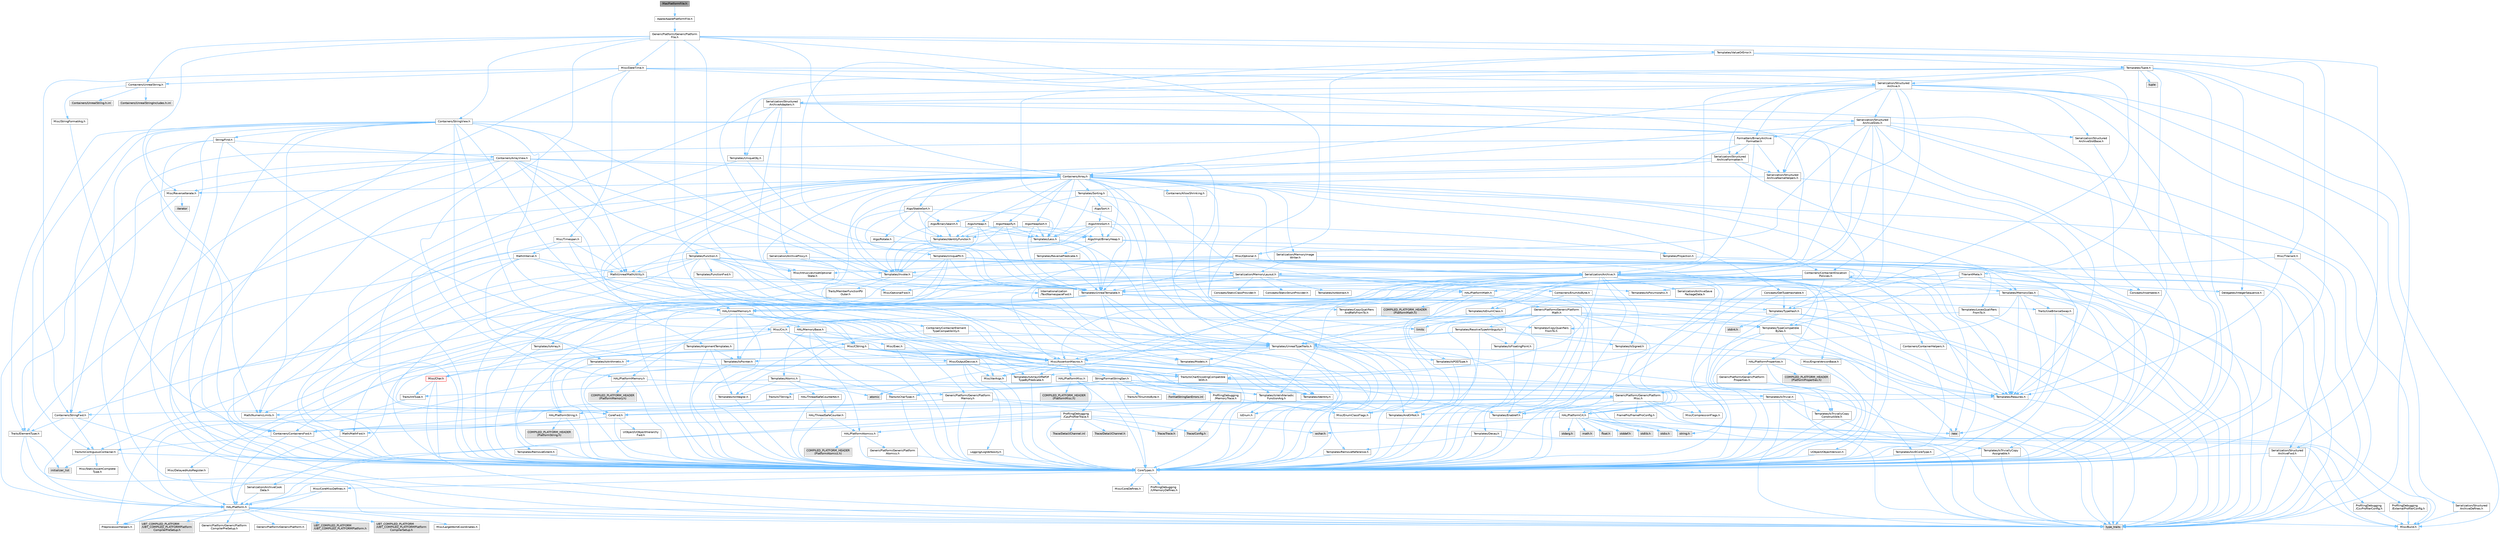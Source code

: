 digraph "MacPlatformFile.h"
{
 // INTERACTIVE_SVG=YES
 // LATEX_PDF_SIZE
  bgcolor="transparent";
  edge [fontname=Helvetica,fontsize=10,labelfontname=Helvetica,labelfontsize=10];
  node [fontname=Helvetica,fontsize=10,shape=box,height=0.2,width=0.4];
  Node1 [id="Node000001",label="MacPlatformFile.h",height=0.2,width=0.4,color="gray40", fillcolor="grey60", style="filled", fontcolor="black",tooltip=" "];
  Node1 -> Node2 [id="edge1_Node000001_Node000002",color="steelblue1",style="solid",tooltip=" "];
  Node2 [id="Node000002",label="Apple/ApplePlatformFile.h",height=0.2,width=0.4,color="grey40", fillcolor="white", style="filled",URL="$d5/de0/ApplePlatformFile_8h.html",tooltip=" "];
  Node2 -> Node3 [id="edge2_Node000002_Node000003",color="steelblue1",style="solid",tooltip=" "];
  Node3 [id="Node000003",label="GenericPlatform/GenericPlatform\lFile.h",height=0.2,width=0.4,color="grey40", fillcolor="white", style="filled",URL="$d7/d2d/GenericPlatformFile_8h.html",tooltip=" "];
  Node3 -> Node4 [id="edge3_Node000003_Node000004",color="steelblue1",style="solid",tooltip=" "];
  Node4 [id="Node000004",label="Containers/Array.h",height=0.2,width=0.4,color="grey40", fillcolor="white", style="filled",URL="$df/dd0/Array_8h.html",tooltip=" "];
  Node4 -> Node5 [id="edge4_Node000004_Node000005",color="steelblue1",style="solid",tooltip=" "];
  Node5 [id="Node000005",label="CoreTypes.h",height=0.2,width=0.4,color="grey40", fillcolor="white", style="filled",URL="$dc/dec/CoreTypes_8h.html",tooltip=" "];
  Node5 -> Node6 [id="edge5_Node000005_Node000006",color="steelblue1",style="solid",tooltip=" "];
  Node6 [id="Node000006",label="HAL/Platform.h",height=0.2,width=0.4,color="grey40", fillcolor="white", style="filled",URL="$d9/dd0/Platform_8h.html",tooltip=" "];
  Node6 -> Node7 [id="edge6_Node000006_Node000007",color="steelblue1",style="solid",tooltip=" "];
  Node7 [id="Node000007",label="Misc/Build.h",height=0.2,width=0.4,color="grey40", fillcolor="white", style="filled",URL="$d3/dbb/Build_8h.html",tooltip=" "];
  Node6 -> Node8 [id="edge7_Node000006_Node000008",color="steelblue1",style="solid",tooltip=" "];
  Node8 [id="Node000008",label="Misc/LargeWorldCoordinates.h",height=0.2,width=0.4,color="grey40", fillcolor="white", style="filled",URL="$d2/dcb/LargeWorldCoordinates_8h.html",tooltip=" "];
  Node6 -> Node9 [id="edge8_Node000006_Node000009",color="steelblue1",style="solid",tooltip=" "];
  Node9 [id="Node000009",label="type_traits",height=0.2,width=0.4,color="grey60", fillcolor="#E0E0E0", style="filled",tooltip=" "];
  Node6 -> Node10 [id="edge9_Node000006_Node000010",color="steelblue1",style="solid",tooltip=" "];
  Node10 [id="Node000010",label="PreprocessorHelpers.h",height=0.2,width=0.4,color="grey40", fillcolor="white", style="filled",URL="$db/ddb/PreprocessorHelpers_8h.html",tooltip=" "];
  Node6 -> Node11 [id="edge10_Node000006_Node000011",color="steelblue1",style="solid",tooltip=" "];
  Node11 [id="Node000011",label="UBT_COMPILED_PLATFORM\l/UBT_COMPILED_PLATFORMPlatform\lCompilerPreSetup.h",height=0.2,width=0.4,color="grey60", fillcolor="#E0E0E0", style="filled",tooltip=" "];
  Node6 -> Node12 [id="edge11_Node000006_Node000012",color="steelblue1",style="solid",tooltip=" "];
  Node12 [id="Node000012",label="GenericPlatform/GenericPlatform\lCompilerPreSetup.h",height=0.2,width=0.4,color="grey40", fillcolor="white", style="filled",URL="$d9/dc8/GenericPlatformCompilerPreSetup_8h.html",tooltip=" "];
  Node6 -> Node13 [id="edge12_Node000006_Node000013",color="steelblue1",style="solid",tooltip=" "];
  Node13 [id="Node000013",label="GenericPlatform/GenericPlatform.h",height=0.2,width=0.4,color="grey40", fillcolor="white", style="filled",URL="$d6/d84/GenericPlatform_8h.html",tooltip=" "];
  Node6 -> Node14 [id="edge13_Node000006_Node000014",color="steelblue1",style="solid",tooltip=" "];
  Node14 [id="Node000014",label="UBT_COMPILED_PLATFORM\l/UBT_COMPILED_PLATFORMPlatform.h",height=0.2,width=0.4,color="grey60", fillcolor="#E0E0E0", style="filled",tooltip=" "];
  Node6 -> Node15 [id="edge14_Node000006_Node000015",color="steelblue1",style="solid",tooltip=" "];
  Node15 [id="Node000015",label="UBT_COMPILED_PLATFORM\l/UBT_COMPILED_PLATFORMPlatform\lCompilerSetup.h",height=0.2,width=0.4,color="grey60", fillcolor="#E0E0E0", style="filled",tooltip=" "];
  Node5 -> Node16 [id="edge15_Node000005_Node000016",color="steelblue1",style="solid",tooltip=" "];
  Node16 [id="Node000016",label="ProfilingDebugging\l/UMemoryDefines.h",height=0.2,width=0.4,color="grey40", fillcolor="white", style="filled",URL="$d2/da2/UMemoryDefines_8h.html",tooltip=" "];
  Node5 -> Node17 [id="edge16_Node000005_Node000017",color="steelblue1",style="solid",tooltip=" "];
  Node17 [id="Node000017",label="Misc/CoreMiscDefines.h",height=0.2,width=0.4,color="grey40", fillcolor="white", style="filled",URL="$da/d38/CoreMiscDefines_8h.html",tooltip=" "];
  Node17 -> Node6 [id="edge17_Node000017_Node000006",color="steelblue1",style="solid",tooltip=" "];
  Node17 -> Node10 [id="edge18_Node000017_Node000010",color="steelblue1",style="solid",tooltip=" "];
  Node5 -> Node18 [id="edge19_Node000005_Node000018",color="steelblue1",style="solid",tooltip=" "];
  Node18 [id="Node000018",label="Misc/CoreDefines.h",height=0.2,width=0.4,color="grey40", fillcolor="white", style="filled",URL="$d3/dd2/CoreDefines_8h.html",tooltip=" "];
  Node4 -> Node19 [id="edge20_Node000004_Node000019",color="steelblue1",style="solid",tooltip=" "];
  Node19 [id="Node000019",label="Misc/AssertionMacros.h",height=0.2,width=0.4,color="grey40", fillcolor="white", style="filled",URL="$d0/dfa/AssertionMacros_8h.html",tooltip=" "];
  Node19 -> Node5 [id="edge21_Node000019_Node000005",color="steelblue1",style="solid",tooltip=" "];
  Node19 -> Node6 [id="edge22_Node000019_Node000006",color="steelblue1",style="solid",tooltip=" "];
  Node19 -> Node20 [id="edge23_Node000019_Node000020",color="steelblue1",style="solid",tooltip=" "];
  Node20 [id="Node000020",label="HAL/PlatformMisc.h",height=0.2,width=0.4,color="grey40", fillcolor="white", style="filled",URL="$d0/df5/PlatformMisc_8h.html",tooltip=" "];
  Node20 -> Node5 [id="edge24_Node000020_Node000005",color="steelblue1",style="solid",tooltip=" "];
  Node20 -> Node21 [id="edge25_Node000020_Node000021",color="steelblue1",style="solid",tooltip=" "];
  Node21 [id="Node000021",label="GenericPlatform/GenericPlatform\lMisc.h",height=0.2,width=0.4,color="grey40", fillcolor="white", style="filled",URL="$db/d9a/GenericPlatformMisc_8h.html",tooltip=" "];
  Node21 -> Node22 [id="edge26_Node000021_Node000022",color="steelblue1",style="solid",tooltip=" "];
  Node22 [id="Node000022",label="Containers/StringFwd.h",height=0.2,width=0.4,color="grey40", fillcolor="white", style="filled",URL="$df/d37/StringFwd_8h.html",tooltip=" "];
  Node22 -> Node5 [id="edge27_Node000022_Node000005",color="steelblue1",style="solid",tooltip=" "];
  Node22 -> Node23 [id="edge28_Node000022_Node000023",color="steelblue1",style="solid",tooltip=" "];
  Node23 [id="Node000023",label="Traits/ElementType.h",height=0.2,width=0.4,color="grey40", fillcolor="white", style="filled",URL="$d5/d4f/ElementType_8h.html",tooltip=" "];
  Node23 -> Node6 [id="edge29_Node000023_Node000006",color="steelblue1",style="solid",tooltip=" "];
  Node23 -> Node24 [id="edge30_Node000023_Node000024",color="steelblue1",style="solid",tooltip=" "];
  Node24 [id="Node000024",label="initializer_list",height=0.2,width=0.4,color="grey60", fillcolor="#E0E0E0", style="filled",tooltip=" "];
  Node23 -> Node9 [id="edge31_Node000023_Node000009",color="steelblue1",style="solid",tooltip=" "];
  Node22 -> Node25 [id="edge32_Node000022_Node000025",color="steelblue1",style="solid",tooltip=" "];
  Node25 [id="Node000025",label="Traits/IsContiguousContainer.h",height=0.2,width=0.4,color="grey40", fillcolor="white", style="filled",URL="$d5/d3c/IsContiguousContainer_8h.html",tooltip=" "];
  Node25 -> Node5 [id="edge33_Node000025_Node000005",color="steelblue1",style="solid",tooltip=" "];
  Node25 -> Node26 [id="edge34_Node000025_Node000026",color="steelblue1",style="solid",tooltip=" "];
  Node26 [id="Node000026",label="Misc/StaticAssertComplete\lType.h",height=0.2,width=0.4,color="grey40", fillcolor="white", style="filled",URL="$d5/d4e/StaticAssertCompleteType_8h.html",tooltip=" "];
  Node25 -> Node24 [id="edge35_Node000025_Node000024",color="steelblue1",style="solid",tooltip=" "];
  Node21 -> Node27 [id="edge36_Node000021_Node000027",color="steelblue1",style="solid",tooltip=" "];
  Node27 [id="Node000027",label="CoreFwd.h",height=0.2,width=0.4,color="grey40", fillcolor="white", style="filled",URL="$d1/d1e/CoreFwd_8h.html",tooltip=" "];
  Node27 -> Node5 [id="edge37_Node000027_Node000005",color="steelblue1",style="solid",tooltip=" "];
  Node27 -> Node28 [id="edge38_Node000027_Node000028",color="steelblue1",style="solid",tooltip=" "];
  Node28 [id="Node000028",label="Containers/ContainersFwd.h",height=0.2,width=0.4,color="grey40", fillcolor="white", style="filled",URL="$d4/d0a/ContainersFwd_8h.html",tooltip=" "];
  Node28 -> Node6 [id="edge39_Node000028_Node000006",color="steelblue1",style="solid",tooltip=" "];
  Node28 -> Node5 [id="edge40_Node000028_Node000005",color="steelblue1",style="solid",tooltip=" "];
  Node28 -> Node25 [id="edge41_Node000028_Node000025",color="steelblue1",style="solid",tooltip=" "];
  Node27 -> Node29 [id="edge42_Node000027_Node000029",color="steelblue1",style="solid",tooltip=" "];
  Node29 [id="Node000029",label="Math/MathFwd.h",height=0.2,width=0.4,color="grey40", fillcolor="white", style="filled",URL="$d2/d10/MathFwd_8h.html",tooltip=" "];
  Node29 -> Node6 [id="edge43_Node000029_Node000006",color="steelblue1",style="solid",tooltip=" "];
  Node27 -> Node30 [id="edge44_Node000027_Node000030",color="steelblue1",style="solid",tooltip=" "];
  Node30 [id="Node000030",label="UObject/UObjectHierarchy\lFwd.h",height=0.2,width=0.4,color="grey40", fillcolor="white", style="filled",URL="$d3/d13/UObjectHierarchyFwd_8h.html",tooltip=" "];
  Node21 -> Node5 [id="edge45_Node000021_Node000005",color="steelblue1",style="solid",tooltip=" "];
  Node21 -> Node31 [id="edge46_Node000021_Node000031",color="steelblue1",style="solid",tooltip=" "];
  Node31 [id="Node000031",label="FramePro/FrameProConfig.h",height=0.2,width=0.4,color="grey40", fillcolor="white", style="filled",URL="$d7/d90/FrameProConfig_8h.html",tooltip=" "];
  Node21 -> Node32 [id="edge47_Node000021_Node000032",color="steelblue1",style="solid",tooltip=" "];
  Node32 [id="Node000032",label="HAL/PlatformCrt.h",height=0.2,width=0.4,color="grey40", fillcolor="white", style="filled",URL="$d8/d75/PlatformCrt_8h.html",tooltip=" "];
  Node32 -> Node33 [id="edge48_Node000032_Node000033",color="steelblue1",style="solid",tooltip=" "];
  Node33 [id="Node000033",label="new",height=0.2,width=0.4,color="grey60", fillcolor="#E0E0E0", style="filled",tooltip=" "];
  Node32 -> Node34 [id="edge49_Node000032_Node000034",color="steelblue1",style="solid",tooltip=" "];
  Node34 [id="Node000034",label="wchar.h",height=0.2,width=0.4,color="grey60", fillcolor="#E0E0E0", style="filled",tooltip=" "];
  Node32 -> Node35 [id="edge50_Node000032_Node000035",color="steelblue1",style="solid",tooltip=" "];
  Node35 [id="Node000035",label="stddef.h",height=0.2,width=0.4,color="grey60", fillcolor="#E0E0E0", style="filled",tooltip=" "];
  Node32 -> Node36 [id="edge51_Node000032_Node000036",color="steelblue1",style="solid",tooltip=" "];
  Node36 [id="Node000036",label="stdlib.h",height=0.2,width=0.4,color="grey60", fillcolor="#E0E0E0", style="filled",tooltip=" "];
  Node32 -> Node37 [id="edge52_Node000032_Node000037",color="steelblue1",style="solid",tooltip=" "];
  Node37 [id="Node000037",label="stdio.h",height=0.2,width=0.4,color="grey60", fillcolor="#E0E0E0", style="filled",tooltip=" "];
  Node32 -> Node38 [id="edge53_Node000032_Node000038",color="steelblue1",style="solid",tooltip=" "];
  Node38 [id="Node000038",label="stdarg.h",height=0.2,width=0.4,color="grey60", fillcolor="#E0E0E0", style="filled",tooltip=" "];
  Node32 -> Node39 [id="edge54_Node000032_Node000039",color="steelblue1",style="solid",tooltip=" "];
  Node39 [id="Node000039",label="math.h",height=0.2,width=0.4,color="grey60", fillcolor="#E0E0E0", style="filled",tooltip=" "];
  Node32 -> Node40 [id="edge55_Node000032_Node000040",color="steelblue1",style="solid",tooltip=" "];
  Node40 [id="Node000040",label="float.h",height=0.2,width=0.4,color="grey60", fillcolor="#E0E0E0", style="filled",tooltip=" "];
  Node32 -> Node41 [id="edge56_Node000032_Node000041",color="steelblue1",style="solid",tooltip=" "];
  Node41 [id="Node000041",label="string.h",height=0.2,width=0.4,color="grey60", fillcolor="#E0E0E0", style="filled",tooltip=" "];
  Node21 -> Node42 [id="edge57_Node000021_Node000042",color="steelblue1",style="solid",tooltip=" "];
  Node42 [id="Node000042",label="Math/NumericLimits.h",height=0.2,width=0.4,color="grey40", fillcolor="white", style="filled",URL="$df/d1b/NumericLimits_8h.html",tooltip=" "];
  Node42 -> Node5 [id="edge58_Node000042_Node000005",color="steelblue1",style="solid",tooltip=" "];
  Node21 -> Node43 [id="edge59_Node000021_Node000043",color="steelblue1",style="solid",tooltip=" "];
  Node43 [id="Node000043",label="Misc/CompressionFlags.h",height=0.2,width=0.4,color="grey40", fillcolor="white", style="filled",URL="$d9/d76/CompressionFlags_8h.html",tooltip=" "];
  Node21 -> Node44 [id="edge60_Node000021_Node000044",color="steelblue1",style="solid",tooltip=" "];
  Node44 [id="Node000044",label="Misc/EnumClassFlags.h",height=0.2,width=0.4,color="grey40", fillcolor="white", style="filled",URL="$d8/de7/EnumClassFlags_8h.html",tooltip=" "];
  Node21 -> Node45 [id="edge61_Node000021_Node000045",color="steelblue1",style="solid",tooltip=" "];
  Node45 [id="Node000045",label="ProfilingDebugging\l/CsvProfilerConfig.h",height=0.2,width=0.4,color="grey40", fillcolor="white", style="filled",URL="$d3/d88/CsvProfilerConfig_8h.html",tooltip=" "];
  Node45 -> Node7 [id="edge62_Node000045_Node000007",color="steelblue1",style="solid",tooltip=" "];
  Node21 -> Node46 [id="edge63_Node000021_Node000046",color="steelblue1",style="solid",tooltip=" "];
  Node46 [id="Node000046",label="ProfilingDebugging\l/ExternalProfilerConfig.h",height=0.2,width=0.4,color="grey40", fillcolor="white", style="filled",URL="$d3/dbb/ExternalProfilerConfig_8h.html",tooltip=" "];
  Node46 -> Node7 [id="edge64_Node000046_Node000007",color="steelblue1",style="solid",tooltip=" "];
  Node20 -> Node47 [id="edge65_Node000020_Node000047",color="steelblue1",style="solid",tooltip=" "];
  Node47 [id="Node000047",label="COMPILED_PLATFORM_HEADER\l(PlatformMisc.h)",height=0.2,width=0.4,color="grey60", fillcolor="#E0E0E0", style="filled",tooltip=" "];
  Node20 -> Node48 [id="edge66_Node000020_Node000048",color="steelblue1",style="solid",tooltip=" "];
  Node48 [id="Node000048",label="ProfilingDebugging\l/CpuProfilerTrace.h",height=0.2,width=0.4,color="grey40", fillcolor="white", style="filled",URL="$da/dcb/CpuProfilerTrace_8h.html",tooltip=" "];
  Node48 -> Node5 [id="edge67_Node000048_Node000005",color="steelblue1",style="solid",tooltip=" "];
  Node48 -> Node28 [id="edge68_Node000048_Node000028",color="steelblue1",style="solid",tooltip=" "];
  Node48 -> Node49 [id="edge69_Node000048_Node000049",color="steelblue1",style="solid",tooltip=" "];
  Node49 [id="Node000049",label="HAL/PlatformAtomics.h",height=0.2,width=0.4,color="grey40", fillcolor="white", style="filled",URL="$d3/d36/PlatformAtomics_8h.html",tooltip=" "];
  Node49 -> Node5 [id="edge70_Node000049_Node000005",color="steelblue1",style="solid",tooltip=" "];
  Node49 -> Node50 [id="edge71_Node000049_Node000050",color="steelblue1",style="solid",tooltip=" "];
  Node50 [id="Node000050",label="GenericPlatform/GenericPlatform\lAtomics.h",height=0.2,width=0.4,color="grey40", fillcolor="white", style="filled",URL="$da/d72/GenericPlatformAtomics_8h.html",tooltip=" "];
  Node50 -> Node5 [id="edge72_Node000050_Node000005",color="steelblue1",style="solid",tooltip=" "];
  Node49 -> Node51 [id="edge73_Node000049_Node000051",color="steelblue1",style="solid",tooltip=" "];
  Node51 [id="Node000051",label="COMPILED_PLATFORM_HEADER\l(PlatformAtomics.h)",height=0.2,width=0.4,color="grey60", fillcolor="#E0E0E0", style="filled",tooltip=" "];
  Node48 -> Node10 [id="edge74_Node000048_Node000010",color="steelblue1",style="solid",tooltip=" "];
  Node48 -> Node7 [id="edge75_Node000048_Node000007",color="steelblue1",style="solid",tooltip=" "];
  Node48 -> Node52 [id="edge76_Node000048_Node000052",color="steelblue1",style="solid",tooltip=" "];
  Node52 [id="Node000052",label="Trace/Config.h",height=0.2,width=0.4,color="grey60", fillcolor="#E0E0E0", style="filled",tooltip=" "];
  Node48 -> Node53 [id="edge77_Node000048_Node000053",color="steelblue1",style="solid",tooltip=" "];
  Node53 [id="Node000053",label="Trace/Detail/Channel.h",height=0.2,width=0.4,color="grey60", fillcolor="#E0E0E0", style="filled",tooltip=" "];
  Node48 -> Node54 [id="edge78_Node000048_Node000054",color="steelblue1",style="solid",tooltip=" "];
  Node54 [id="Node000054",label="Trace/Detail/Channel.inl",height=0.2,width=0.4,color="grey60", fillcolor="#E0E0E0", style="filled",tooltip=" "];
  Node48 -> Node55 [id="edge79_Node000048_Node000055",color="steelblue1",style="solid",tooltip=" "];
  Node55 [id="Node000055",label="Trace/Trace.h",height=0.2,width=0.4,color="grey60", fillcolor="#E0E0E0", style="filled",tooltip=" "];
  Node19 -> Node10 [id="edge80_Node000019_Node000010",color="steelblue1",style="solid",tooltip=" "];
  Node19 -> Node56 [id="edge81_Node000019_Node000056",color="steelblue1",style="solid",tooltip=" "];
  Node56 [id="Node000056",label="Templates/EnableIf.h",height=0.2,width=0.4,color="grey40", fillcolor="white", style="filled",URL="$d7/d60/EnableIf_8h.html",tooltip=" "];
  Node56 -> Node5 [id="edge82_Node000056_Node000005",color="steelblue1",style="solid",tooltip=" "];
  Node19 -> Node57 [id="edge83_Node000019_Node000057",color="steelblue1",style="solid",tooltip=" "];
  Node57 [id="Node000057",label="Templates/IsArrayOrRefOf\lTypeByPredicate.h",height=0.2,width=0.4,color="grey40", fillcolor="white", style="filled",URL="$d6/da1/IsArrayOrRefOfTypeByPredicate_8h.html",tooltip=" "];
  Node57 -> Node5 [id="edge84_Node000057_Node000005",color="steelblue1",style="solid",tooltip=" "];
  Node19 -> Node58 [id="edge85_Node000019_Node000058",color="steelblue1",style="solid",tooltip=" "];
  Node58 [id="Node000058",label="Templates/IsValidVariadic\lFunctionArg.h",height=0.2,width=0.4,color="grey40", fillcolor="white", style="filled",URL="$d0/dc8/IsValidVariadicFunctionArg_8h.html",tooltip=" "];
  Node58 -> Node5 [id="edge86_Node000058_Node000005",color="steelblue1",style="solid",tooltip=" "];
  Node58 -> Node59 [id="edge87_Node000058_Node000059",color="steelblue1",style="solid",tooltip=" "];
  Node59 [id="Node000059",label="IsEnum.h",height=0.2,width=0.4,color="grey40", fillcolor="white", style="filled",URL="$d4/de5/IsEnum_8h.html",tooltip=" "];
  Node58 -> Node9 [id="edge88_Node000058_Node000009",color="steelblue1",style="solid",tooltip=" "];
  Node19 -> Node60 [id="edge89_Node000019_Node000060",color="steelblue1",style="solid",tooltip=" "];
  Node60 [id="Node000060",label="Traits/IsCharEncodingCompatible\lWith.h",height=0.2,width=0.4,color="grey40", fillcolor="white", style="filled",URL="$df/dd1/IsCharEncodingCompatibleWith_8h.html",tooltip=" "];
  Node60 -> Node9 [id="edge90_Node000060_Node000009",color="steelblue1",style="solid",tooltip=" "];
  Node60 -> Node61 [id="edge91_Node000060_Node000061",color="steelblue1",style="solid",tooltip=" "];
  Node61 [id="Node000061",label="Traits/IsCharType.h",height=0.2,width=0.4,color="grey40", fillcolor="white", style="filled",URL="$db/d51/IsCharType_8h.html",tooltip=" "];
  Node61 -> Node5 [id="edge92_Node000061_Node000005",color="steelblue1",style="solid",tooltip=" "];
  Node19 -> Node62 [id="edge93_Node000019_Node000062",color="steelblue1",style="solid",tooltip=" "];
  Node62 [id="Node000062",label="Misc/VarArgs.h",height=0.2,width=0.4,color="grey40", fillcolor="white", style="filled",URL="$d5/d6f/VarArgs_8h.html",tooltip=" "];
  Node62 -> Node5 [id="edge94_Node000062_Node000005",color="steelblue1",style="solid",tooltip=" "];
  Node19 -> Node63 [id="edge95_Node000019_Node000063",color="steelblue1",style="solid",tooltip=" "];
  Node63 [id="Node000063",label="String/FormatStringSan.h",height=0.2,width=0.4,color="grey40", fillcolor="white", style="filled",URL="$d3/d8b/FormatStringSan_8h.html",tooltip=" "];
  Node63 -> Node9 [id="edge96_Node000063_Node000009",color="steelblue1",style="solid",tooltip=" "];
  Node63 -> Node5 [id="edge97_Node000063_Node000005",color="steelblue1",style="solid",tooltip=" "];
  Node63 -> Node64 [id="edge98_Node000063_Node000064",color="steelblue1",style="solid",tooltip=" "];
  Node64 [id="Node000064",label="Templates/Requires.h",height=0.2,width=0.4,color="grey40", fillcolor="white", style="filled",URL="$dc/d96/Requires_8h.html",tooltip=" "];
  Node64 -> Node56 [id="edge99_Node000064_Node000056",color="steelblue1",style="solid",tooltip=" "];
  Node64 -> Node9 [id="edge100_Node000064_Node000009",color="steelblue1",style="solid",tooltip=" "];
  Node63 -> Node65 [id="edge101_Node000063_Node000065",color="steelblue1",style="solid",tooltip=" "];
  Node65 [id="Node000065",label="Templates/Identity.h",height=0.2,width=0.4,color="grey40", fillcolor="white", style="filled",URL="$d0/dd5/Identity_8h.html",tooltip=" "];
  Node63 -> Node58 [id="edge102_Node000063_Node000058",color="steelblue1",style="solid",tooltip=" "];
  Node63 -> Node61 [id="edge103_Node000063_Node000061",color="steelblue1",style="solid",tooltip=" "];
  Node63 -> Node66 [id="edge104_Node000063_Node000066",color="steelblue1",style="solid",tooltip=" "];
  Node66 [id="Node000066",label="Traits/IsTEnumAsByte.h",height=0.2,width=0.4,color="grey40", fillcolor="white", style="filled",URL="$d1/de6/IsTEnumAsByte_8h.html",tooltip=" "];
  Node63 -> Node67 [id="edge105_Node000063_Node000067",color="steelblue1",style="solid",tooltip=" "];
  Node67 [id="Node000067",label="Traits/IsTString.h",height=0.2,width=0.4,color="grey40", fillcolor="white", style="filled",URL="$d0/df8/IsTString_8h.html",tooltip=" "];
  Node67 -> Node28 [id="edge106_Node000067_Node000028",color="steelblue1",style="solid",tooltip=" "];
  Node63 -> Node28 [id="edge107_Node000063_Node000028",color="steelblue1",style="solid",tooltip=" "];
  Node63 -> Node68 [id="edge108_Node000063_Node000068",color="steelblue1",style="solid",tooltip=" "];
  Node68 [id="Node000068",label="FormatStringSanErrors.inl",height=0.2,width=0.4,color="grey60", fillcolor="#E0E0E0", style="filled",tooltip=" "];
  Node19 -> Node69 [id="edge109_Node000019_Node000069",color="steelblue1",style="solid",tooltip=" "];
  Node69 [id="Node000069",label="atomic",height=0.2,width=0.4,color="grey60", fillcolor="#E0E0E0", style="filled",tooltip=" "];
  Node4 -> Node70 [id="edge110_Node000004_Node000070",color="steelblue1",style="solid",tooltip=" "];
  Node70 [id="Node000070",label="Misc/IntrusiveUnsetOptional\lState.h",height=0.2,width=0.4,color="grey40", fillcolor="white", style="filled",URL="$d2/d0a/IntrusiveUnsetOptionalState_8h.html",tooltip=" "];
  Node70 -> Node71 [id="edge111_Node000070_Node000071",color="steelblue1",style="solid",tooltip=" "];
  Node71 [id="Node000071",label="Misc/OptionalFwd.h",height=0.2,width=0.4,color="grey40", fillcolor="white", style="filled",URL="$dc/d50/OptionalFwd_8h.html",tooltip=" "];
  Node4 -> Node72 [id="edge112_Node000004_Node000072",color="steelblue1",style="solid",tooltip=" "];
  Node72 [id="Node000072",label="Misc/ReverseIterate.h",height=0.2,width=0.4,color="grey40", fillcolor="white", style="filled",URL="$db/de3/ReverseIterate_8h.html",tooltip=" "];
  Node72 -> Node6 [id="edge113_Node000072_Node000006",color="steelblue1",style="solid",tooltip=" "];
  Node72 -> Node73 [id="edge114_Node000072_Node000073",color="steelblue1",style="solid",tooltip=" "];
  Node73 [id="Node000073",label="iterator",height=0.2,width=0.4,color="grey60", fillcolor="#E0E0E0", style="filled",tooltip=" "];
  Node4 -> Node74 [id="edge115_Node000004_Node000074",color="steelblue1",style="solid",tooltip=" "];
  Node74 [id="Node000074",label="HAL/UnrealMemory.h",height=0.2,width=0.4,color="grey40", fillcolor="white", style="filled",URL="$d9/d96/UnrealMemory_8h.html",tooltip=" "];
  Node74 -> Node5 [id="edge116_Node000074_Node000005",color="steelblue1",style="solid",tooltip=" "];
  Node74 -> Node75 [id="edge117_Node000074_Node000075",color="steelblue1",style="solid",tooltip=" "];
  Node75 [id="Node000075",label="GenericPlatform/GenericPlatform\lMemory.h",height=0.2,width=0.4,color="grey40", fillcolor="white", style="filled",URL="$dd/d22/GenericPlatformMemory_8h.html",tooltip=" "];
  Node75 -> Node27 [id="edge118_Node000075_Node000027",color="steelblue1",style="solid",tooltip=" "];
  Node75 -> Node5 [id="edge119_Node000075_Node000005",color="steelblue1",style="solid",tooltip=" "];
  Node75 -> Node76 [id="edge120_Node000075_Node000076",color="steelblue1",style="solid",tooltip=" "];
  Node76 [id="Node000076",label="HAL/PlatformString.h",height=0.2,width=0.4,color="grey40", fillcolor="white", style="filled",URL="$db/db5/PlatformString_8h.html",tooltip=" "];
  Node76 -> Node5 [id="edge121_Node000076_Node000005",color="steelblue1",style="solid",tooltip=" "];
  Node76 -> Node77 [id="edge122_Node000076_Node000077",color="steelblue1",style="solid",tooltip=" "];
  Node77 [id="Node000077",label="COMPILED_PLATFORM_HEADER\l(PlatformString.h)",height=0.2,width=0.4,color="grey60", fillcolor="#E0E0E0", style="filled",tooltip=" "];
  Node75 -> Node41 [id="edge123_Node000075_Node000041",color="steelblue1",style="solid",tooltip=" "];
  Node75 -> Node34 [id="edge124_Node000075_Node000034",color="steelblue1",style="solid",tooltip=" "];
  Node74 -> Node78 [id="edge125_Node000074_Node000078",color="steelblue1",style="solid",tooltip=" "];
  Node78 [id="Node000078",label="HAL/MemoryBase.h",height=0.2,width=0.4,color="grey40", fillcolor="white", style="filled",URL="$d6/d9f/MemoryBase_8h.html",tooltip=" "];
  Node78 -> Node5 [id="edge126_Node000078_Node000005",color="steelblue1",style="solid",tooltip=" "];
  Node78 -> Node49 [id="edge127_Node000078_Node000049",color="steelblue1",style="solid",tooltip=" "];
  Node78 -> Node32 [id="edge128_Node000078_Node000032",color="steelblue1",style="solid",tooltip=" "];
  Node78 -> Node79 [id="edge129_Node000078_Node000079",color="steelblue1",style="solid",tooltip=" "];
  Node79 [id="Node000079",label="Misc/Exec.h",height=0.2,width=0.4,color="grey40", fillcolor="white", style="filled",URL="$de/ddb/Exec_8h.html",tooltip=" "];
  Node79 -> Node5 [id="edge130_Node000079_Node000005",color="steelblue1",style="solid",tooltip=" "];
  Node79 -> Node19 [id="edge131_Node000079_Node000019",color="steelblue1",style="solid",tooltip=" "];
  Node78 -> Node80 [id="edge132_Node000078_Node000080",color="steelblue1",style="solid",tooltip=" "];
  Node80 [id="Node000080",label="Misc/OutputDevice.h",height=0.2,width=0.4,color="grey40", fillcolor="white", style="filled",URL="$d7/d32/OutputDevice_8h.html",tooltip=" "];
  Node80 -> Node27 [id="edge133_Node000080_Node000027",color="steelblue1",style="solid",tooltip=" "];
  Node80 -> Node5 [id="edge134_Node000080_Node000005",color="steelblue1",style="solid",tooltip=" "];
  Node80 -> Node81 [id="edge135_Node000080_Node000081",color="steelblue1",style="solid",tooltip=" "];
  Node81 [id="Node000081",label="Logging/LogVerbosity.h",height=0.2,width=0.4,color="grey40", fillcolor="white", style="filled",URL="$d2/d8f/LogVerbosity_8h.html",tooltip=" "];
  Node81 -> Node5 [id="edge136_Node000081_Node000005",color="steelblue1",style="solid",tooltip=" "];
  Node80 -> Node62 [id="edge137_Node000080_Node000062",color="steelblue1",style="solid",tooltip=" "];
  Node80 -> Node57 [id="edge138_Node000080_Node000057",color="steelblue1",style="solid",tooltip=" "];
  Node80 -> Node58 [id="edge139_Node000080_Node000058",color="steelblue1",style="solid",tooltip=" "];
  Node80 -> Node60 [id="edge140_Node000080_Node000060",color="steelblue1",style="solid",tooltip=" "];
  Node78 -> Node82 [id="edge141_Node000078_Node000082",color="steelblue1",style="solid",tooltip=" "];
  Node82 [id="Node000082",label="Templates/Atomic.h",height=0.2,width=0.4,color="grey40", fillcolor="white", style="filled",URL="$d3/d91/Atomic_8h.html",tooltip=" "];
  Node82 -> Node83 [id="edge142_Node000082_Node000083",color="steelblue1",style="solid",tooltip=" "];
  Node83 [id="Node000083",label="HAL/ThreadSafeCounter.h",height=0.2,width=0.4,color="grey40", fillcolor="white", style="filled",URL="$dc/dc9/ThreadSafeCounter_8h.html",tooltip=" "];
  Node83 -> Node5 [id="edge143_Node000083_Node000005",color="steelblue1",style="solid",tooltip=" "];
  Node83 -> Node49 [id="edge144_Node000083_Node000049",color="steelblue1",style="solid",tooltip=" "];
  Node82 -> Node84 [id="edge145_Node000082_Node000084",color="steelblue1",style="solid",tooltip=" "];
  Node84 [id="Node000084",label="HAL/ThreadSafeCounter64.h",height=0.2,width=0.4,color="grey40", fillcolor="white", style="filled",URL="$d0/d12/ThreadSafeCounter64_8h.html",tooltip=" "];
  Node84 -> Node5 [id="edge146_Node000084_Node000005",color="steelblue1",style="solid",tooltip=" "];
  Node84 -> Node83 [id="edge147_Node000084_Node000083",color="steelblue1",style="solid",tooltip=" "];
  Node82 -> Node85 [id="edge148_Node000082_Node000085",color="steelblue1",style="solid",tooltip=" "];
  Node85 [id="Node000085",label="Templates/IsIntegral.h",height=0.2,width=0.4,color="grey40", fillcolor="white", style="filled",URL="$da/d64/IsIntegral_8h.html",tooltip=" "];
  Node85 -> Node5 [id="edge149_Node000085_Node000005",color="steelblue1",style="solid",tooltip=" "];
  Node82 -> Node86 [id="edge150_Node000082_Node000086",color="steelblue1",style="solid",tooltip=" "];
  Node86 [id="Node000086",label="Templates/IsTrivial.h",height=0.2,width=0.4,color="grey40", fillcolor="white", style="filled",URL="$da/d4c/IsTrivial_8h.html",tooltip=" "];
  Node86 -> Node87 [id="edge151_Node000086_Node000087",color="steelblue1",style="solid",tooltip=" "];
  Node87 [id="Node000087",label="Templates/AndOrNot.h",height=0.2,width=0.4,color="grey40", fillcolor="white", style="filled",URL="$db/d0a/AndOrNot_8h.html",tooltip=" "];
  Node87 -> Node5 [id="edge152_Node000087_Node000005",color="steelblue1",style="solid",tooltip=" "];
  Node86 -> Node88 [id="edge153_Node000086_Node000088",color="steelblue1",style="solid",tooltip=" "];
  Node88 [id="Node000088",label="Templates/IsTriviallyCopy\lConstructible.h",height=0.2,width=0.4,color="grey40", fillcolor="white", style="filled",URL="$d3/d78/IsTriviallyCopyConstructible_8h.html",tooltip=" "];
  Node88 -> Node5 [id="edge154_Node000088_Node000005",color="steelblue1",style="solid",tooltip=" "];
  Node88 -> Node9 [id="edge155_Node000088_Node000009",color="steelblue1",style="solid",tooltip=" "];
  Node86 -> Node89 [id="edge156_Node000086_Node000089",color="steelblue1",style="solid",tooltip=" "];
  Node89 [id="Node000089",label="Templates/IsTriviallyCopy\lAssignable.h",height=0.2,width=0.4,color="grey40", fillcolor="white", style="filled",URL="$d2/df2/IsTriviallyCopyAssignable_8h.html",tooltip=" "];
  Node89 -> Node5 [id="edge157_Node000089_Node000005",color="steelblue1",style="solid",tooltip=" "];
  Node89 -> Node9 [id="edge158_Node000089_Node000009",color="steelblue1",style="solid",tooltip=" "];
  Node86 -> Node9 [id="edge159_Node000086_Node000009",color="steelblue1",style="solid",tooltip=" "];
  Node82 -> Node90 [id="edge160_Node000082_Node000090",color="steelblue1",style="solid",tooltip=" "];
  Node90 [id="Node000090",label="Traits/IntType.h",height=0.2,width=0.4,color="grey40", fillcolor="white", style="filled",URL="$d7/deb/IntType_8h.html",tooltip=" "];
  Node90 -> Node6 [id="edge161_Node000090_Node000006",color="steelblue1",style="solid",tooltip=" "];
  Node82 -> Node69 [id="edge162_Node000082_Node000069",color="steelblue1",style="solid",tooltip=" "];
  Node74 -> Node91 [id="edge163_Node000074_Node000091",color="steelblue1",style="solid",tooltip=" "];
  Node91 [id="Node000091",label="HAL/PlatformMemory.h",height=0.2,width=0.4,color="grey40", fillcolor="white", style="filled",URL="$de/d68/PlatformMemory_8h.html",tooltip=" "];
  Node91 -> Node5 [id="edge164_Node000091_Node000005",color="steelblue1",style="solid",tooltip=" "];
  Node91 -> Node75 [id="edge165_Node000091_Node000075",color="steelblue1",style="solid",tooltip=" "];
  Node91 -> Node92 [id="edge166_Node000091_Node000092",color="steelblue1",style="solid",tooltip=" "];
  Node92 [id="Node000092",label="COMPILED_PLATFORM_HEADER\l(PlatformMemory.h)",height=0.2,width=0.4,color="grey60", fillcolor="#E0E0E0", style="filled",tooltip=" "];
  Node74 -> Node93 [id="edge167_Node000074_Node000093",color="steelblue1",style="solid",tooltip=" "];
  Node93 [id="Node000093",label="ProfilingDebugging\l/MemoryTrace.h",height=0.2,width=0.4,color="grey40", fillcolor="white", style="filled",URL="$da/dd7/MemoryTrace_8h.html",tooltip=" "];
  Node93 -> Node6 [id="edge168_Node000093_Node000006",color="steelblue1",style="solid",tooltip=" "];
  Node93 -> Node44 [id="edge169_Node000093_Node000044",color="steelblue1",style="solid",tooltip=" "];
  Node93 -> Node52 [id="edge170_Node000093_Node000052",color="steelblue1",style="solid",tooltip=" "];
  Node93 -> Node55 [id="edge171_Node000093_Node000055",color="steelblue1",style="solid",tooltip=" "];
  Node74 -> Node94 [id="edge172_Node000074_Node000094",color="steelblue1",style="solid",tooltip=" "];
  Node94 [id="Node000094",label="Templates/IsPointer.h",height=0.2,width=0.4,color="grey40", fillcolor="white", style="filled",URL="$d7/d05/IsPointer_8h.html",tooltip=" "];
  Node94 -> Node5 [id="edge173_Node000094_Node000005",color="steelblue1",style="solid",tooltip=" "];
  Node4 -> Node95 [id="edge174_Node000004_Node000095",color="steelblue1",style="solid",tooltip=" "];
  Node95 [id="Node000095",label="Templates/UnrealTypeTraits.h",height=0.2,width=0.4,color="grey40", fillcolor="white", style="filled",URL="$d2/d2d/UnrealTypeTraits_8h.html",tooltip=" "];
  Node95 -> Node5 [id="edge175_Node000095_Node000005",color="steelblue1",style="solid",tooltip=" "];
  Node95 -> Node94 [id="edge176_Node000095_Node000094",color="steelblue1",style="solid",tooltip=" "];
  Node95 -> Node19 [id="edge177_Node000095_Node000019",color="steelblue1",style="solid",tooltip=" "];
  Node95 -> Node87 [id="edge178_Node000095_Node000087",color="steelblue1",style="solid",tooltip=" "];
  Node95 -> Node56 [id="edge179_Node000095_Node000056",color="steelblue1",style="solid",tooltip=" "];
  Node95 -> Node96 [id="edge180_Node000095_Node000096",color="steelblue1",style="solid",tooltip=" "];
  Node96 [id="Node000096",label="Templates/IsArithmetic.h",height=0.2,width=0.4,color="grey40", fillcolor="white", style="filled",URL="$d2/d5d/IsArithmetic_8h.html",tooltip=" "];
  Node96 -> Node5 [id="edge181_Node000096_Node000005",color="steelblue1",style="solid",tooltip=" "];
  Node95 -> Node59 [id="edge182_Node000095_Node000059",color="steelblue1",style="solid",tooltip=" "];
  Node95 -> Node97 [id="edge183_Node000095_Node000097",color="steelblue1",style="solid",tooltip=" "];
  Node97 [id="Node000097",label="Templates/Models.h",height=0.2,width=0.4,color="grey40", fillcolor="white", style="filled",URL="$d3/d0c/Models_8h.html",tooltip=" "];
  Node97 -> Node65 [id="edge184_Node000097_Node000065",color="steelblue1",style="solid",tooltip=" "];
  Node95 -> Node98 [id="edge185_Node000095_Node000098",color="steelblue1",style="solid",tooltip=" "];
  Node98 [id="Node000098",label="Templates/IsPODType.h",height=0.2,width=0.4,color="grey40", fillcolor="white", style="filled",URL="$d7/db1/IsPODType_8h.html",tooltip=" "];
  Node98 -> Node5 [id="edge186_Node000098_Node000005",color="steelblue1",style="solid",tooltip=" "];
  Node95 -> Node99 [id="edge187_Node000095_Node000099",color="steelblue1",style="solid",tooltip=" "];
  Node99 [id="Node000099",label="Templates/IsUECoreType.h",height=0.2,width=0.4,color="grey40", fillcolor="white", style="filled",URL="$d1/db8/IsUECoreType_8h.html",tooltip=" "];
  Node99 -> Node5 [id="edge188_Node000099_Node000005",color="steelblue1",style="solid",tooltip=" "];
  Node99 -> Node9 [id="edge189_Node000099_Node000009",color="steelblue1",style="solid",tooltip=" "];
  Node95 -> Node88 [id="edge190_Node000095_Node000088",color="steelblue1",style="solid",tooltip=" "];
  Node4 -> Node100 [id="edge191_Node000004_Node000100",color="steelblue1",style="solid",tooltip=" "];
  Node100 [id="Node000100",label="Templates/UnrealTemplate.h",height=0.2,width=0.4,color="grey40", fillcolor="white", style="filled",URL="$d4/d24/UnrealTemplate_8h.html",tooltip=" "];
  Node100 -> Node5 [id="edge192_Node000100_Node000005",color="steelblue1",style="solid",tooltip=" "];
  Node100 -> Node94 [id="edge193_Node000100_Node000094",color="steelblue1",style="solid",tooltip=" "];
  Node100 -> Node74 [id="edge194_Node000100_Node000074",color="steelblue1",style="solid",tooltip=" "];
  Node100 -> Node101 [id="edge195_Node000100_Node000101",color="steelblue1",style="solid",tooltip=" "];
  Node101 [id="Node000101",label="Templates/CopyQualifiers\lAndRefsFromTo.h",height=0.2,width=0.4,color="grey40", fillcolor="white", style="filled",URL="$d3/db3/CopyQualifiersAndRefsFromTo_8h.html",tooltip=" "];
  Node101 -> Node102 [id="edge196_Node000101_Node000102",color="steelblue1",style="solid",tooltip=" "];
  Node102 [id="Node000102",label="Templates/CopyQualifiers\lFromTo.h",height=0.2,width=0.4,color="grey40", fillcolor="white", style="filled",URL="$d5/db4/CopyQualifiersFromTo_8h.html",tooltip=" "];
  Node100 -> Node95 [id="edge197_Node000100_Node000095",color="steelblue1",style="solid",tooltip=" "];
  Node100 -> Node103 [id="edge198_Node000100_Node000103",color="steelblue1",style="solid",tooltip=" "];
  Node103 [id="Node000103",label="Templates/RemoveReference.h",height=0.2,width=0.4,color="grey40", fillcolor="white", style="filled",URL="$da/dbe/RemoveReference_8h.html",tooltip=" "];
  Node103 -> Node5 [id="edge199_Node000103_Node000005",color="steelblue1",style="solid",tooltip=" "];
  Node100 -> Node64 [id="edge200_Node000100_Node000064",color="steelblue1",style="solid",tooltip=" "];
  Node100 -> Node104 [id="edge201_Node000100_Node000104",color="steelblue1",style="solid",tooltip=" "];
  Node104 [id="Node000104",label="Templates/TypeCompatible\lBytes.h",height=0.2,width=0.4,color="grey40", fillcolor="white", style="filled",URL="$df/d0a/TypeCompatibleBytes_8h.html",tooltip=" "];
  Node104 -> Node5 [id="edge202_Node000104_Node000005",color="steelblue1",style="solid",tooltip=" "];
  Node104 -> Node41 [id="edge203_Node000104_Node000041",color="steelblue1",style="solid",tooltip=" "];
  Node104 -> Node33 [id="edge204_Node000104_Node000033",color="steelblue1",style="solid",tooltip=" "];
  Node104 -> Node9 [id="edge205_Node000104_Node000009",color="steelblue1",style="solid",tooltip=" "];
  Node100 -> Node65 [id="edge206_Node000100_Node000065",color="steelblue1",style="solid",tooltip=" "];
  Node100 -> Node25 [id="edge207_Node000100_Node000025",color="steelblue1",style="solid",tooltip=" "];
  Node100 -> Node105 [id="edge208_Node000100_Node000105",color="steelblue1",style="solid",tooltip=" "];
  Node105 [id="Node000105",label="Traits/UseBitwiseSwap.h",height=0.2,width=0.4,color="grey40", fillcolor="white", style="filled",URL="$db/df3/UseBitwiseSwap_8h.html",tooltip=" "];
  Node105 -> Node5 [id="edge209_Node000105_Node000005",color="steelblue1",style="solid",tooltip=" "];
  Node105 -> Node9 [id="edge210_Node000105_Node000009",color="steelblue1",style="solid",tooltip=" "];
  Node100 -> Node9 [id="edge211_Node000100_Node000009",color="steelblue1",style="solid",tooltip=" "];
  Node4 -> Node106 [id="edge212_Node000004_Node000106",color="steelblue1",style="solid",tooltip=" "];
  Node106 [id="Node000106",label="Containers/AllowShrinking.h",height=0.2,width=0.4,color="grey40", fillcolor="white", style="filled",URL="$d7/d1a/AllowShrinking_8h.html",tooltip=" "];
  Node106 -> Node5 [id="edge213_Node000106_Node000005",color="steelblue1",style="solid",tooltip=" "];
  Node4 -> Node107 [id="edge214_Node000004_Node000107",color="steelblue1",style="solid",tooltip=" "];
  Node107 [id="Node000107",label="Containers/ContainerAllocation\lPolicies.h",height=0.2,width=0.4,color="grey40", fillcolor="white", style="filled",URL="$d7/dff/ContainerAllocationPolicies_8h.html",tooltip=" "];
  Node107 -> Node5 [id="edge215_Node000107_Node000005",color="steelblue1",style="solid",tooltip=" "];
  Node107 -> Node108 [id="edge216_Node000107_Node000108",color="steelblue1",style="solid",tooltip=" "];
  Node108 [id="Node000108",label="Containers/ContainerHelpers.h",height=0.2,width=0.4,color="grey40", fillcolor="white", style="filled",URL="$d7/d33/ContainerHelpers_8h.html",tooltip=" "];
  Node108 -> Node5 [id="edge217_Node000108_Node000005",color="steelblue1",style="solid",tooltip=" "];
  Node107 -> Node107 [id="edge218_Node000107_Node000107",color="steelblue1",style="solid",tooltip=" "];
  Node107 -> Node109 [id="edge219_Node000107_Node000109",color="steelblue1",style="solid",tooltip=" "];
  Node109 [id="Node000109",label="HAL/PlatformMath.h",height=0.2,width=0.4,color="grey40", fillcolor="white", style="filled",URL="$dc/d53/PlatformMath_8h.html",tooltip=" "];
  Node109 -> Node5 [id="edge220_Node000109_Node000005",color="steelblue1",style="solid",tooltip=" "];
  Node109 -> Node110 [id="edge221_Node000109_Node000110",color="steelblue1",style="solid",tooltip=" "];
  Node110 [id="Node000110",label="GenericPlatform/GenericPlatform\lMath.h",height=0.2,width=0.4,color="grey40", fillcolor="white", style="filled",URL="$d5/d79/GenericPlatformMath_8h.html",tooltip=" "];
  Node110 -> Node5 [id="edge222_Node000110_Node000005",color="steelblue1",style="solid",tooltip=" "];
  Node110 -> Node28 [id="edge223_Node000110_Node000028",color="steelblue1",style="solid",tooltip=" "];
  Node110 -> Node32 [id="edge224_Node000110_Node000032",color="steelblue1",style="solid",tooltip=" "];
  Node110 -> Node87 [id="edge225_Node000110_Node000087",color="steelblue1",style="solid",tooltip=" "];
  Node110 -> Node111 [id="edge226_Node000110_Node000111",color="steelblue1",style="solid",tooltip=" "];
  Node111 [id="Node000111",label="Templates/Decay.h",height=0.2,width=0.4,color="grey40", fillcolor="white", style="filled",URL="$dd/d0f/Decay_8h.html",tooltip=" "];
  Node111 -> Node5 [id="edge227_Node000111_Node000005",color="steelblue1",style="solid",tooltip=" "];
  Node111 -> Node103 [id="edge228_Node000111_Node000103",color="steelblue1",style="solid",tooltip=" "];
  Node111 -> Node9 [id="edge229_Node000111_Node000009",color="steelblue1",style="solid",tooltip=" "];
  Node110 -> Node112 [id="edge230_Node000110_Node000112",color="steelblue1",style="solid",tooltip=" "];
  Node112 [id="Node000112",label="Templates/IsFloatingPoint.h",height=0.2,width=0.4,color="grey40", fillcolor="white", style="filled",URL="$d3/d11/IsFloatingPoint_8h.html",tooltip=" "];
  Node112 -> Node5 [id="edge231_Node000112_Node000005",color="steelblue1",style="solid",tooltip=" "];
  Node110 -> Node95 [id="edge232_Node000110_Node000095",color="steelblue1",style="solid",tooltip=" "];
  Node110 -> Node64 [id="edge233_Node000110_Node000064",color="steelblue1",style="solid",tooltip=" "];
  Node110 -> Node113 [id="edge234_Node000110_Node000113",color="steelblue1",style="solid",tooltip=" "];
  Node113 [id="Node000113",label="Templates/ResolveTypeAmbiguity.h",height=0.2,width=0.4,color="grey40", fillcolor="white", style="filled",URL="$df/d1f/ResolveTypeAmbiguity_8h.html",tooltip=" "];
  Node113 -> Node5 [id="edge235_Node000113_Node000005",color="steelblue1",style="solid",tooltip=" "];
  Node113 -> Node112 [id="edge236_Node000113_Node000112",color="steelblue1",style="solid",tooltip=" "];
  Node113 -> Node95 [id="edge237_Node000113_Node000095",color="steelblue1",style="solid",tooltip=" "];
  Node113 -> Node114 [id="edge238_Node000113_Node000114",color="steelblue1",style="solid",tooltip=" "];
  Node114 [id="Node000114",label="Templates/IsSigned.h",height=0.2,width=0.4,color="grey40", fillcolor="white", style="filled",URL="$d8/dd8/IsSigned_8h.html",tooltip=" "];
  Node114 -> Node5 [id="edge239_Node000114_Node000005",color="steelblue1",style="solid",tooltip=" "];
  Node113 -> Node85 [id="edge240_Node000113_Node000085",color="steelblue1",style="solid",tooltip=" "];
  Node113 -> Node64 [id="edge241_Node000113_Node000064",color="steelblue1",style="solid",tooltip=" "];
  Node110 -> Node104 [id="edge242_Node000110_Node000104",color="steelblue1",style="solid",tooltip=" "];
  Node110 -> Node115 [id="edge243_Node000110_Node000115",color="steelblue1",style="solid",tooltip=" "];
  Node115 [id="Node000115",label="limits",height=0.2,width=0.4,color="grey60", fillcolor="#E0E0E0", style="filled",tooltip=" "];
  Node110 -> Node9 [id="edge244_Node000110_Node000009",color="steelblue1",style="solid",tooltip=" "];
  Node109 -> Node116 [id="edge245_Node000109_Node000116",color="steelblue1",style="solid",tooltip=" "];
  Node116 [id="Node000116",label="COMPILED_PLATFORM_HEADER\l(PlatformMath.h)",height=0.2,width=0.4,color="grey60", fillcolor="#E0E0E0", style="filled",tooltip=" "];
  Node107 -> Node74 [id="edge246_Node000107_Node000074",color="steelblue1",style="solid",tooltip=" "];
  Node107 -> Node42 [id="edge247_Node000107_Node000042",color="steelblue1",style="solid",tooltip=" "];
  Node107 -> Node19 [id="edge248_Node000107_Node000019",color="steelblue1",style="solid",tooltip=" "];
  Node107 -> Node117 [id="edge249_Node000107_Node000117",color="steelblue1",style="solid",tooltip=" "];
  Node117 [id="Node000117",label="Templates/IsPolymorphic.h",height=0.2,width=0.4,color="grey40", fillcolor="white", style="filled",URL="$dc/d20/IsPolymorphic_8h.html",tooltip=" "];
  Node107 -> Node118 [id="edge250_Node000107_Node000118",color="steelblue1",style="solid",tooltip=" "];
  Node118 [id="Node000118",label="Templates/MemoryOps.h",height=0.2,width=0.4,color="grey40", fillcolor="white", style="filled",URL="$db/dea/MemoryOps_8h.html",tooltip=" "];
  Node118 -> Node5 [id="edge251_Node000118_Node000005",color="steelblue1",style="solid",tooltip=" "];
  Node118 -> Node74 [id="edge252_Node000118_Node000074",color="steelblue1",style="solid",tooltip=" "];
  Node118 -> Node89 [id="edge253_Node000118_Node000089",color="steelblue1",style="solid",tooltip=" "];
  Node118 -> Node88 [id="edge254_Node000118_Node000088",color="steelblue1",style="solid",tooltip=" "];
  Node118 -> Node64 [id="edge255_Node000118_Node000064",color="steelblue1",style="solid",tooltip=" "];
  Node118 -> Node95 [id="edge256_Node000118_Node000095",color="steelblue1",style="solid",tooltip=" "];
  Node118 -> Node105 [id="edge257_Node000118_Node000105",color="steelblue1",style="solid",tooltip=" "];
  Node118 -> Node33 [id="edge258_Node000118_Node000033",color="steelblue1",style="solid",tooltip=" "];
  Node118 -> Node9 [id="edge259_Node000118_Node000009",color="steelblue1",style="solid",tooltip=" "];
  Node107 -> Node104 [id="edge260_Node000107_Node000104",color="steelblue1",style="solid",tooltip=" "];
  Node107 -> Node9 [id="edge261_Node000107_Node000009",color="steelblue1",style="solid",tooltip=" "];
  Node4 -> Node119 [id="edge262_Node000004_Node000119",color="steelblue1",style="solid",tooltip=" "];
  Node119 [id="Node000119",label="Containers/ContainerElement\lTypeCompatibility.h",height=0.2,width=0.4,color="grey40", fillcolor="white", style="filled",URL="$df/ddf/ContainerElementTypeCompatibility_8h.html",tooltip=" "];
  Node119 -> Node5 [id="edge263_Node000119_Node000005",color="steelblue1",style="solid",tooltip=" "];
  Node119 -> Node95 [id="edge264_Node000119_Node000095",color="steelblue1",style="solid",tooltip=" "];
  Node4 -> Node120 [id="edge265_Node000004_Node000120",color="steelblue1",style="solid",tooltip=" "];
  Node120 [id="Node000120",label="Serialization/Archive.h",height=0.2,width=0.4,color="grey40", fillcolor="white", style="filled",URL="$d7/d3b/Archive_8h.html",tooltip=" "];
  Node120 -> Node27 [id="edge266_Node000120_Node000027",color="steelblue1",style="solid",tooltip=" "];
  Node120 -> Node5 [id="edge267_Node000120_Node000005",color="steelblue1",style="solid",tooltip=" "];
  Node120 -> Node121 [id="edge268_Node000120_Node000121",color="steelblue1",style="solid",tooltip=" "];
  Node121 [id="Node000121",label="HAL/PlatformProperties.h",height=0.2,width=0.4,color="grey40", fillcolor="white", style="filled",URL="$d9/db0/PlatformProperties_8h.html",tooltip=" "];
  Node121 -> Node5 [id="edge269_Node000121_Node000005",color="steelblue1",style="solid",tooltip=" "];
  Node121 -> Node122 [id="edge270_Node000121_Node000122",color="steelblue1",style="solid",tooltip=" "];
  Node122 [id="Node000122",label="GenericPlatform/GenericPlatform\lProperties.h",height=0.2,width=0.4,color="grey40", fillcolor="white", style="filled",URL="$d2/dcd/GenericPlatformProperties_8h.html",tooltip=" "];
  Node122 -> Node5 [id="edge271_Node000122_Node000005",color="steelblue1",style="solid",tooltip=" "];
  Node122 -> Node21 [id="edge272_Node000122_Node000021",color="steelblue1",style="solid",tooltip=" "];
  Node121 -> Node123 [id="edge273_Node000121_Node000123",color="steelblue1",style="solid",tooltip=" "];
  Node123 [id="Node000123",label="COMPILED_PLATFORM_HEADER\l(PlatformProperties.h)",height=0.2,width=0.4,color="grey60", fillcolor="#E0E0E0", style="filled",tooltip=" "];
  Node120 -> Node124 [id="edge274_Node000120_Node000124",color="steelblue1",style="solid",tooltip=" "];
  Node124 [id="Node000124",label="Internationalization\l/TextNamespaceFwd.h",height=0.2,width=0.4,color="grey40", fillcolor="white", style="filled",URL="$d8/d97/TextNamespaceFwd_8h.html",tooltip=" "];
  Node124 -> Node5 [id="edge275_Node000124_Node000005",color="steelblue1",style="solid",tooltip=" "];
  Node120 -> Node29 [id="edge276_Node000120_Node000029",color="steelblue1",style="solid",tooltip=" "];
  Node120 -> Node19 [id="edge277_Node000120_Node000019",color="steelblue1",style="solid",tooltip=" "];
  Node120 -> Node7 [id="edge278_Node000120_Node000007",color="steelblue1",style="solid",tooltip=" "];
  Node120 -> Node43 [id="edge279_Node000120_Node000043",color="steelblue1",style="solid",tooltip=" "];
  Node120 -> Node125 [id="edge280_Node000120_Node000125",color="steelblue1",style="solid",tooltip=" "];
  Node125 [id="Node000125",label="Misc/EngineVersionBase.h",height=0.2,width=0.4,color="grey40", fillcolor="white", style="filled",URL="$d5/d2b/EngineVersionBase_8h.html",tooltip=" "];
  Node125 -> Node5 [id="edge281_Node000125_Node000005",color="steelblue1",style="solid",tooltip=" "];
  Node120 -> Node62 [id="edge282_Node000120_Node000062",color="steelblue1",style="solid",tooltip=" "];
  Node120 -> Node126 [id="edge283_Node000120_Node000126",color="steelblue1",style="solid",tooltip=" "];
  Node126 [id="Node000126",label="Serialization/ArchiveCook\lData.h",height=0.2,width=0.4,color="grey40", fillcolor="white", style="filled",URL="$dc/db6/ArchiveCookData_8h.html",tooltip=" "];
  Node126 -> Node6 [id="edge284_Node000126_Node000006",color="steelblue1",style="solid",tooltip=" "];
  Node120 -> Node127 [id="edge285_Node000120_Node000127",color="steelblue1",style="solid",tooltip=" "];
  Node127 [id="Node000127",label="Serialization/ArchiveSave\lPackageData.h",height=0.2,width=0.4,color="grey40", fillcolor="white", style="filled",URL="$d1/d37/ArchiveSavePackageData_8h.html",tooltip=" "];
  Node120 -> Node56 [id="edge286_Node000120_Node000056",color="steelblue1",style="solid",tooltip=" "];
  Node120 -> Node57 [id="edge287_Node000120_Node000057",color="steelblue1",style="solid",tooltip=" "];
  Node120 -> Node128 [id="edge288_Node000120_Node000128",color="steelblue1",style="solid",tooltip=" "];
  Node128 [id="Node000128",label="Templates/IsEnumClass.h",height=0.2,width=0.4,color="grey40", fillcolor="white", style="filled",URL="$d7/d15/IsEnumClass_8h.html",tooltip=" "];
  Node128 -> Node5 [id="edge289_Node000128_Node000005",color="steelblue1",style="solid",tooltip=" "];
  Node128 -> Node87 [id="edge290_Node000128_Node000087",color="steelblue1",style="solid",tooltip=" "];
  Node120 -> Node114 [id="edge291_Node000120_Node000114",color="steelblue1",style="solid",tooltip=" "];
  Node120 -> Node58 [id="edge292_Node000120_Node000058",color="steelblue1",style="solid",tooltip=" "];
  Node120 -> Node100 [id="edge293_Node000120_Node000100",color="steelblue1",style="solid",tooltip=" "];
  Node120 -> Node60 [id="edge294_Node000120_Node000060",color="steelblue1",style="solid",tooltip=" "];
  Node120 -> Node129 [id="edge295_Node000120_Node000129",color="steelblue1",style="solid",tooltip=" "];
  Node129 [id="Node000129",label="UObject/ObjectVersion.h",height=0.2,width=0.4,color="grey40", fillcolor="white", style="filled",URL="$da/d63/ObjectVersion_8h.html",tooltip=" "];
  Node129 -> Node5 [id="edge296_Node000129_Node000005",color="steelblue1",style="solid",tooltip=" "];
  Node4 -> Node130 [id="edge297_Node000004_Node000130",color="steelblue1",style="solid",tooltip=" "];
  Node130 [id="Node000130",label="Serialization/MemoryImage\lWriter.h",height=0.2,width=0.4,color="grey40", fillcolor="white", style="filled",URL="$d0/d08/MemoryImageWriter_8h.html",tooltip=" "];
  Node130 -> Node5 [id="edge298_Node000130_Node000005",color="steelblue1",style="solid",tooltip=" "];
  Node130 -> Node131 [id="edge299_Node000130_Node000131",color="steelblue1",style="solid",tooltip=" "];
  Node131 [id="Node000131",label="Serialization/MemoryLayout.h",height=0.2,width=0.4,color="grey40", fillcolor="white", style="filled",URL="$d7/d66/MemoryLayout_8h.html",tooltip=" "];
  Node131 -> Node132 [id="edge300_Node000131_Node000132",color="steelblue1",style="solid",tooltip=" "];
  Node132 [id="Node000132",label="Concepts/StaticClassProvider.h",height=0.2,width=0.4,color="grey40", fillcolor="white", style="filled",URL="$dd/d83/StaticClassProvider_8h.html",tooltip=" "];
  Node131 -> Node133 [id="edge301_Node000131_Node000133",color="steelblue1",style="solid",tooltip=" "];
  Node133 [id="Node000133",label="Concepts/StaticStructProvider.h",height=0.2,width=0.4,color="grey40", fillcolor="white", style="filled",URL="$d5/d77/StaticStructProvider_8h.html",tooltip=" "];
  Node131 -> Node134 [id="edge302_Node000131_Node000134",color="steelblue1",style="solid",tooltip=" "];
  Node134 [id="Node000134",label="Containers/EnumAsByte.h",height=0.2,width=0.4,color="grey40", fillcolor="white", style="filled",URL="$d6/d9a/EnumAsByte_8h.html",tooltip=" "];
  Node134 -> Node5 [id="edge303_Node000134_Node000005",color="steelblue1",style="solid",tooltip=" "];
  Node134 -> Node98 [id="edge304_Node000134_Node000098",color="steelblue1",style="solid",tooltip=" "];
  Node134 -> Node135 [id="edge305_Node000134_Node000135",color="steelblue1",style="solid",tooltip=" "];
  Node135 [id="Node000135",label="Templates/TypeHash.h",height=0.2,width=0.4,color="grey40", fillcolor="white", style="filled",URL="$d1/d62/TypeHash_8h.html",tooltip=" "];
  Node135 -> Node5 [id="edge306_Node000135_Node000005",color="steelblue1",style="solid",tooltip=" "];
  Node135 -> Node64 [id="edge307_Node000135_Node000064",color="steelblue1",style="solid",tooltip=" "];
  Node135 -> Node136 [id="edge308_Node000135_Node000136",color="steelblue1",style="solid",tooltip=" "];
  Node136 [id="Node000136",label="Misc/Crc.h",height=0.2,width=0.4,color="grey40", fillcolor="white", style="filled",URL="$d4/dd2/Crc_8h.html",tooltip=" "];
  Node136 -> Node5 [id="edge309_Node000136_Node000005",color="steelblue1",style="solid",tooltip=" "];
  Node136 -> Node76 [id="edge310_Node000136_Node000076",color="steelblue1",style="solid",tooltip=" "];
  Node136 -> Node19 [id="edge311_Node000136_Node000019",color="steelblue1",style="solid",tooltip=" "];
  Node136 -> Node137 [id="edge312_Node000136_Node000137",color="steelblue1",style="solid",tooltip=" "];
  Node137 [id="Node000137",label="Misc/CString.h",height=0.2,width=0.4,color="grey40", fillcolor="white", style="filled",URL="$d2/d49/CString_8h.html",tooltip=" "];
  Node137 -> Node5 [id="edge313_Node000137_Node000005",color="steelblue1",style="solid",tooltip=" "];
  Node137 -> Node32 [id="edge314_Node000137_Node000032",color="steelblue1",style="solid",tooltip=" "];
  Node137 -> Node76 [id="edge315_Node000137_Node000076",color="steelblue1",style="solid",tooltip=" "];
  Node137 -> Node19 [id="edge316_Node000137_Node000019",color="steelblue1",style="solid",tooltip=" "];
  Node137 -> Node138 [id="edge317_Node000137_Node000138",color="steelblue1",style="solid",tooltip=" "];
  Node138 [id="Node000138",label="Misc/Char.h",height=0.2,width=0.4,color="red", fillcolor="#FFF0F0", style="filled",URL="$d0/d58/Char_8h.html",tooltip=" "];
  Node138 -> Node5 [id="edge318_Node000138_Node000005",color="steelblue1",style="solid",tooltip=" "];
  Node138 -> Node90 [id="edge319_Node000138_Node000090",color="steelblue1",style="solid",tooltip=" "];
  Node138 -> Node9 [id="edge320_Node000138_Node000009",color="steelblue1",style="solid",tooltip=" "];
  Node137 -> Node62 [id="edge321_Node000137_Node000062",color="steelblue1",style="solid",tooltip=" "];
  Node137 -> Node57 [id="edge322_Node000137_Node000057",color="steelblue1",style="solid",tooltip=" "];
  Node137 -> Node58 [id="edge323_Node000137_Node000058",color="steelblue1",style="solid",tooltip=" "];
  Node137 -> Node60 [id="edge324_Node000137_Node000060",color="steelblue1",style="solid",tooltip=" "];
  Node136 -> Node138 [id="edge325_Node000136_Node000138",color="steelblue1",style="solid",tooltip=" "];
  Node136 -> Node95 [id="edge326_Node000136_Node000095",color="steelblue1",style="solid",tooltip=" "];
  Node136 -> Node61 [id="edge327_Node000136_Node000061",color="steelblue1",style="solid",tooltip=" "];
  Node135 -> Node141 [id="edge328_Node000135_Node000141",color="steelblue1",style="solid",tooltip=" "];
  Node141 [id="Node000141",label="stdint.h",height=0.2,width=0.4,color="grey60", fillcolor="#E0E0E0", style="filled",tooltip=" "];
  Node135 -> Node9 [id="edge329_Node000135_Node000009",color="steelblue1",style="solid",tooltip=" "];
  Node131 -> Node22 [id="edge330_Node000131_Node000022",color="steelblue1",style="solid",tooltip=" "];
  Node131 -> Node74 [id="edge331_Node000131_Node000074",color="steelblue1",style="solid",tooltip=" "];
  Node131 -> Node142 [id="edge332_Node000131_Node000142",color="steelblue1",style="solid",tooltip=" "];
  Node142 [id="Node000142",label="Misc/DelayedAutoRegister.h",height=0.2,width=0.4,color="grey40", fillcolor="white", style="filled",URL="$d1/dda/DelayedAutoRegister_8h.html",tooltip=" "];
  Node142 -> Node6 [id="edge333_Node000142_Node000006",color="steelblue1",style="solid",tooltip=" "];
  Node131 -> Node56 [id="edge334_Node000131_Node000056",color="steelblue1",style="solid",tooltip=" "];
  Node131 -> Node143 [id="edge335_Node000131_Node000143",color="steelblue1",style="solid",tooltip=" "];
  Node143 [id="Node000143",label="Templates/IsAbstract.h",height=0.2,width=0.4,color="grey40", fillcolor="white", style="filled",URL="$d8/db7/IsAbstract_8h.html",tooltip=" "];
  Node131 -> Node117 [id="edge336_Node000131_Node000117",color="steelblue1",style="solid",tooltip=" "];
  Node131 -> Node97 [id="edge337_Node000131_Node000097",color="steelblue1",style="solid",tooltip=" "];
  Node131 -> Node100 [id="edge338_Node000131_Node000100",color="steelblue1",style="solid",tooltip=" "];
  Node4 -> Node144 [id="edge339_Node000004_Node000144",color="steelblue1",style="solid",tooltip=" "];
  Node144 [id="Node000144",label="Algo/Heapify.h",height=0.2,width=0.4,color="grey40", fillcolor="white", style="filled",URL="$d0/d2a/Heapify_8h.html",tooltip=" "];
  Node144 -> Node145 [id="edge340_Node000144_Node000145",color="steelblue1",style="solid",tooltip=" "];
  Node145 [id="Node000145",label="Algo/Impl/BinaryHeap.h",height=0.2,width=0.4,color="grey40", fillcolor="white", style="filled",URL="$d7/da3/Algo_2Impl_2BinaryHeap_8h.html",tooltip=" "];
  Node145 -> Node146 [id="edge341_Node000145_Node000146",color="steelblue1",style="solid",tooltip=" "];
  Node146 [id="Node000146",label="Templates/Invoke.h",height=0.2,width=0.4,color="grey40", fillcolor="white", style="filled",URL="$d7/deb/Invoke_8h.html",tooltip=" "];
  Node146 -> Node5 [id="edge342_Node000146_Node000005",color="steelblue1",style="solid",tooltip=" "];
  Node146 -> Node147 [id="edge343_Node000146_Node000147",color="steelblue1",style="solid",tooltip=" "];
  Node147 [id="Node000147",label="Traits/MemberFunctionPtr\lOuter.h",height=0.2,width=0.4,color="grey40", fillcolor="white", style="filled",URL="$db/da7/MemberFunctionPtrOuter_8h.html",tooltip=" "];
  Node146 -> Node100 [id="edge344_Node000146_Node000100",color="steelblue1",style="solid",tooltip=" "];
  Node146 -> Node9 [id="edge345_Node000146_Node000009",color="steelblue1",style="solid",tooltip=" "];
  Node145 -> Node148 [id="edge346_Node000145_Node000148",color="steelblue1",style="solid",tooltip=" "];
  Node148 [id="Node000148",label="Templates/Projection.h",height=0.2,width=0.4,color="grey40", fillcolor="white", style="filled",URL="$d7/df0/Projection_8h.html",tooltip=" "];
  Node148 -> Node9 [id="edge347_Node000148_Node000009",color="steelblue1",style="solid",tooltip=" "];
  Node145 -> Node149 [id="edge348_Node000145_Node000149",color="steelblue1",style="solid",tooltip=" "];
  Node149 [id="Node000149",label="Templates/ReversePredicate.h",height=0.2,width=0.4,color="grey40", fillcolor="white", style="filled",URL="$d8/d28/ReversePredicate_8h.html",tooltip=" "];
  Node149 -> Node146 [id="edge349_Node000149_Node000146",color="steelblue1",style="solid",tooltip=" "];
  Node149 -> Node100 [id="edge350_Node000149_Node000100",color="steelblue1",style="solid",tooltip=" "];
  Node145 -> Node9 [id="edge351_Node000145_Node000009",color="steelblue1",style="solid",tooltip=" "];
  Node144 -> Node150 [id="edge352_Node000144_Node000150",color="steelblue1",style="solid",tooltip=" "];
  Node150 [id="Node000150",label="Templates/IdentityFunctor.h",height=0.2,width=0.4,color="grey40", fillcolor="white", style="filled",URL="$d7/d2e/IdentityFunctor_8h.html",tooltip=" "];
  Node150 -> Node6 [id="edge353_Node000150_Node000006",color="steelblue1",style="solid",tooltip=" "];
  Node144 -> Node146 [id="edge354_Node000144_Node000146",color="steelblue1",style="solid",tooltip=" "];
  Node144 -> Node151 [id="edge355_Node000144_Node000151",color="steelblue1",style="solid",tooltip=" "];
  Node151 [id="Node000151",label="Templates/Less.h",height=0.2,width=0.4,color="grey40", fillcolor="white", style="filled",URL="$de/dc8/Less_8h.html",tooltip=" "];
  Node151 -> Node5 [id="edge356_Node000151_Node000005",color="steelblue1",style="solid",tooltip=" "];
  Node151 -> Node100 [id="edge357_Node000151_Node000100",color="steelblue1",style="solid",tooltip=" "];
  Node144 -> Node100 [id="edge358_Node000144_Node000100",color="steelblue1",style="solid",tooltip=" "];
  Node4 -> Node152 [id="edge359_Node000004_Node000152",color="steelblue1",style="solid",tooltip=" "];
  Node152 [id="Node000152",label="Algo/HeapSort.h",height=0.2,width=0.4,color="grey40", fillcolor="white", style="filled",URL="$d3/d92/HeapSort_8h.html",tooltip=" "];
  Node152 -> Node145 [id="edge360_Node000152_Node000145",color="steelblue1",style="solid",tooltip=" "];
  Node152 -> Node150 [id="edge361_Node000152_Node000150",color="steelblue1",style="solid",tooltip=" "];
  Node152 -> Node151 [id="edge362_Node000152_Node000151",color="steelblue1",style="solid",tooltip=" "];
  Node152 -> Node100 [id="edge363_Node000152_Node000100",color="steelblue1",style="solid",tooltip=" "];
  Node4 -> Node153 [id="edge364_Node000004_Node000153",color="steelblue1",style="solid",tooltip=" "];
  Node153 [id="Node000153",label="Algo/IsHeap.h",height=0.2,width=0.4,color="grey40", fillcolor="white", style="filled",URL="$de/d32/IsHeap_8h.html",tooltip=" "];
  Node153 -> Node145 [id="edge365_Node000153_Node000145",color="steelblue1",style="solid",tooltip=" "];
  Node153 -> Node150 [id="edge366_Node000153_Node000150",color="steelblue1",style="solid",tooltip=" "];
  Node153 -> Node146 [id="edge367_Node000153_Node000146",color="steelblue1",style="solid",tooltip=" "];
  Node153 -> Node151 [id="edge368_Node000153_Node000151",color="steelblue1",style="solid",tooltip=" "];
  Node153 -> Node100 [id="edge369_Node000153_Node000100",color="steelblue1",style="solid",tooltip=" "];
  Node4 -> Node145 [id="edge370_Node000004_Node000145",color="steelblue1",style="solid",tooltip=" "];
  Node4 -> Node154 [id="edge371_Node000004_Node000154",color="steelblue1",style="solid",tooltip=" "];
  Node154 [id="Node000154",label="Algo/StableSort.h",height=0.2,width=0.4,color="grey40", fillcolor="white", style="filled",URL="$d7/d3c/StableSort_8h.html",tooltip=" "];
  Node154 -> Node155 [id="edge372_Node000154_Node000155",color="steelblue1",style="solid",tooltip=" "];
  Node155 [id="Node000155",label="Algo/BinarySearch.h",height=0.2,width=0.4,color="grey40", fillcolor="white", style="filled",URL="$db/db4/BinarySearch_8h.html",tooltip=" "];
  Node155 -> Node150 [id="edge373_Node000155_Node000150",color="steelblue1",style="solid",tooltip=" "];
  Node155 -> Node146 [id="edge374_Node000155_Node000146",color="steelblue1",style="solid",tooltip=" "];
  Node155 -> Node151 [id="edge375_Node000155_Node000151",color="steelblue1",style="solid",tooltip=" "];
  Node154 -> Node156 [id="edge376_Node000154_Node000156",color="steelblue1",style="solid",tooltip=" "];
  Node156 [id="Node000156",label="Algo/Rotate.h",height=0.2,width=0.4,color="grey40", fillcolor="white", style="filled",URL="$dd/da7/Rotate_8h.html",tooltip=" "];
  Node156 -> Node100 [id="edge377_Node000156_Node000100",color="steelblue1",style="solid",tooltip=" "];
  Node154 -> Node150 [id="edge378_Node000154_Node000150",color="steelblue1",style="solid",tooltip=" "];
  Node154 -> Node146 [id="edge379_Node000154_Node000146",color="steelblue1",style="solid",tooltip=" "];
  Node154 -> Node151 [id="edge380_Node000154_Node000151",color="steelblue1",style="solid",tooltip=" "];
  Node154 -> Node100 [id="edge381_Node000154_Node000100",color="steelblue1",style="solid",tooltip=" "];
  Node4 -> Node157 [id="edge382_Node000004_Node000157",color="steelblue1",style="solid",tooltip=" "];
  Node157 [id="Node000157",label="Concepts/GetTypeHashable.h",height=0.2,width=0.4,color="grey40", fillcolor="white", style="filled",URL="$d3/da2/GetTypeHashable_8h.html",tooltip=" "];
  Node157 -> Node5 [id="edge383_Node000157_Node000005",color="steelblue1",style="solid",tooltip=" "];
  Node157 -> Node135 [id="edge384_Node000157_Node000135",color="steelblue1",style="solid",tooltip=" "];
  Node4 -> Node150 [id="edge385_Node000004_Node000150",color="steelblue1",style="solid",tooltip=" "];
  Node4 -> Node146 [id="edge386_Node000004_Node000146",color="steelblue1",style="solid",tooltip=" "];
  Node4 -> Node151 [id="edge387_Node000004_Node000151",color="steelblue1",style="solid",tooltip=" "];
  Node4 -> Node158 [id="edge388_Node000004_Node000158",color="steelblue1",style="solid",tooltip=" "];
  Node158 [id="Node000158",label="Templates/LosesQualifiers\lFromTo.h",height=0.2,width=0.4,color="grey40", fillcolor="white", style="filled",URL="$d2/db3/LosesQualifiersFromTo_8h.html",tooltip=" "];
  Node158 -> Node102 [id="edge389_Node000158_Node000102",color="steelblue1",style="solid",tooltip=" "];
  Node158 -> Node9 [id="edge390_Node000158_Node000009",color="steelblue1",style="solid",tooltip=" "];
  Node4 -> Node64 [id="edge391_Node000004_Node000064",color="steelblue1",style="solid",tooltip=" "];
  Node4 -> Node159 [id="edge392_Node000004_Node000159",color="steelblue1",style="solid",tooltip=" "];
  Node159 [id="Node000159",label="Templates/Sorting.h",height=0.2,width=0.4,color="grey40", fillcolor="white", style="filled",URL="$d3/d9e/Sorting_8h.html",tooltip=" "];
  Node159 -> Node5 [id="edge393_Node000159_Node000005",color="steelblue1",style="solid",tooltip=" "];
  Node159 -> Node155 [id="edge394_Node000159_Node000155",color="steelblue1",style="solid",tooltip=" "];
  Node159 -> Node160 [id="edge395_Node000159_Node000160",color="steelblue1",style="solid",tooltip=" "];
  Node160 [id="Node000160",label="Algo/Sort.h",height=0.2,width=0.4,color="grey40", fillcolor="white", style="filled",URL="$d1/d87/Sort_8h.html",tooltip=" "];
  Node160 -> Node161 [id="edge396_Node000160_Node000161",color="steelblue1",style="solid",tooltip=" "];
  Node161 [id="Node000161",label="Algo/IntroSort.h",height=0.2,width=0.4,color="grey40", fillcolor="white", style="filled",URL="$d3/db3/IntroSort_8h.html",tooltip=" "];
  Node161 -> Node145 [id="edge397_Node000161_Node000145",color="steelblue1",style="solid",tooltip=" "];
  Node161 -> Node162 [id="edge398_Node000161_Node000162",color="steelblue1",style="solid",tooltip=" "];
  Node162 [id="Node000162",label="Math/UnrealMathUtility.h",height=0.2,width=0.4,color="grey40", fillcolor="white", style="filled",URL="$db/db8/UnrealMathUtility_8h.html",tooltip=" "];
  Node162 -> Node5 [id="edge399_Node000162_Node000005",color="steelblue1",style="solid",tooltip=" "];
  Node162 -> Node19 [id="edge400_Node000162_Node000019",color="steelblue1",style="solid",tooltip=" "];
  Node162 -> Node109 [id="edge401_Node000162_Node000109",color="steelblue1",style="solid",tooltip=" "];
  Node162 -> Node29 [id="edge402_Node000162_Node000029",color="steelblue1",style="solid",tooltip=" "];
  Node162 -> Node65 [id="edge403_Node000162_Node000065",color="steelblue1",style="solid",tooltip=" "];
  Node162 -> Node64 [id="edge404_Node000162_Node000064",color="steelblue1",style="solid",tooltip=" "];
  Node161 -> Node150 [id="edge405_Node000161_Node000150",color="steelblue1",style="solid",tooltip=" "];
  Node161 -> Node146 [id="edge406_Node000161_Node000146",color="steelblue1",style="solid",tooltip=" "];
  Node161 -> Node148 [id="edge407_Node000161_Node000148",color="steelblue1",style="solid",tooltip=" "];
  Node161 -> Node151 [id="edge408_Node000161_Node000151",color="steelblue1",style="solid",tooltip=" "];
  Node161 -> Node100 [id="edge409_Node000161_Node000100",color="steelblue1",style="solid",tooltip=" "];
  Node159 -> Node109 [id="edge410_Node000159_Node000109",color="steelblue1",style="solid",tooltip=" "];
  Node159 -> Node151 [id="edge411_Node000159_Node000151",color="steelblue1",style="solid",tooltip=" "];
  Node4 -> Node163 [id="edge412_Node000004_Node000163",color="steelblue1",style="solid",tooltip=" "];
  Node163 [id="Node000163",label="Templates/AlignmentTemplates.h",height=0.2,width=0.4,color="grey40", fillcolor="white", style="filled",URL="$dd/d32/AlignmentTemplates_8h.html",tooltip=" "];
  Node163 -> Node5 [id="edge413_Node000163_Node000005",color="steelblue1",style="solid",tooltip=" "];
  Node163 -> Node85 [id="edge414_Node000163_Node000085",color="steelblue1",style="solid",tooltip=" "];
  Node163 -> Node94 [id="edge415_Node000163_Node000094",color="steelblue1",style="solid",tooltip=" "];
  Node4 -> Node23 [id="edge416_Node000004_Node000023",color="steelblue1",style="solid",tooltip=" "];
  Node4 -> Node115 [id="edge417_Node000004_Node000115",color="steelblue1",style="solid",tooltip=" "];
  Node4 -> Node9 [id="edge418_Node000004_Node000009",color="steelblue1",style="solid",tooltip=" "];
  Node3 -> Node164 [id="edge419_Node000003_Node000164",color="steelblue1",style="solid",tooltip=" "];
  Node164 [id="Node000164",label="Containers/StringView.h",height=0.2,width=0.4,color="grey40", fillcolor="white", style="filled",URL="$dd/dea/StringView_8h.html",tooltip=" "];
  Node164 -> Node5 [id="edge420_Node000164_Node000005",color="steelblue1",style="solid",tooltip=" "];
  Node164 -> Node22 [id="edge421_Node000164_Node000022",color="steelblue1",style="solid",tooltip=" "];
  Node164 -> Node74 [id="edge422_Node000164_Node000074",color="steelblue1",style="solid",tooltip=" "];
  Node164 -> Node42 [id="edge423_Node000164_Node000042",color="steelblue1",style="solid",tooltip=" "];
  Node164 -> Node162 [id="edge424_Node000164_Node000162",color="steelblue1",style="solid",tooltip=" "];
  Node164 -> Node136 [id="edge425_Node000164_Node000136",color="steelblue1",style="solid",tooltip=" "];
  Node164 -> Node137 [id="edge426_Node000164_Node000137",color="steelblue1",style="solid",tooltip=" "];
  Node164 -> Node72 [id="edge427_Node000164_Node000072",color="steelblue1",style="solid",tooltip=" "];
  Node164 -> Node165 [id="edge428_Node000164_Node000165",color="steelblue1",style="solid",tooltip=" "];
  Node165 [id="Node000165",label="String/Find.h",height=0.2,width=0.4,color="grey40", fillcolor="white", style="filled",URL="$d7/dda/String_2Find_8h.html",tooltip=" "];
  Node165 -> Node166 [id="edge429_Node000165_Node000166",color="steelblue1",style="solid",tooltip=" "];
  Node166 [id="Node000166",label="Containers/ArrayView.h",height=0.2,width=0.4,color="grey40", fillcolor="white", style="filled",URL="$d7/df4/ArrayView_8h.html",tooltip=" "];
  Node166 -> Node5 [id="edge430_Node000166_Node000005",color="steelblue1",style="solid",tooltip=" "];
  Node166 -> Node28 [id="edge431_Node000166_Node000028",color="steelblue1",style="solid",tooltip=" "];
  Node166 -> Node19 [id="edge432_Node000166_Node000019",color="steelblue1",style="solid",tooltip=" "];
  Node166 -> Node72 [id="edge433_Node000166_Node000072",color="steelblue1",style="solid",tooltip=" "];
  Node166 -> Node70 [id="edge434_Node000166_Node000070",color="steelblue1",style="solid",tooltip=" "];
  Node166 -> Node146 [id="edge435_Node000166_Node000146",color="steelblue1",style="solid",tooltip=" "];
  Node166 -> Node95 [id="edge436_Node000166_Node000095",color="steelblue1",style="solid",tooltip=" "];
  Node166 -> Node23 [id="edge437_Node000166_Node000023",color="steelblue1",style="solid",tooltip=" "];
  Node166 -> Node4 [id="edge438_Node000166_Node000004",color="steelblue1",style="solid",tooltip=" "];
  Node166 -> Node162 [id="edge439_Node000166_Node000162",color="steelblue1",style="solid",tooltip=" "];
  Node166 -> Node9 [id="edge440_Node000166_Node000009",color="steelblue1",style="solid",tooltip=" "];
  Node165 -> Node28 [id="edge441_Node000165_Node000028",color="steelblue1",style="solid",tooltip=" "];
  Node165 -> Node22 [id="edge442_Node000165_Node000022",color="steelblue1",style="solid",tooltip=" "];
  Node165 -> Node5 [id="edge443_Node000165_Node000005",color="steelblue1",style="solid",tooltip=" "];
  Node165 -> Node137 [id="edge444_Node000165_Node000137",color="steelblue1",style="solid",tooltip=" "];
  Node164 -> Node64 [id="edge445_Node000164_Node000064",color="steelblue1",style="solid",tooltip=" "];
  Node164 -> Node100 [id="edge446_Node000164_Node000100",color="steelblue1",style="solid",tooltip=" "];
  Node164 -> Node23 [id="edge447_Node000164_Node000023",color="steelblue1",style="solid",tooltip=" "];
  Node164 -> Node60 [id="edge448_Node000164_Node000060",color="steelblue1",style="solid",tooltip=" "];
  Node164 -> Node61 [id="edge449_Node000164_Node000061",color="steelblue1",style="solid",tooltip=" "];
  Node164 -> Node25 [id="edge450_Node000164_Node000025",color="steelblue1",style="solid",tooltip=" "];
  Node164 -> Node9 [id="edge451_Node000164_Node000009",color="steelblue1",style="solid",tooltip=" "];
  Node3 -> Node167 [id="edge452_Node000003_Node000167",color="steelblue1",style="solid",tooltip=" "];
  Node167 [id="Node000167",label="Containers/UnrealString.h",height=0.2,width=0.4,color="grey40", fillcolor="white", style="filled",URL="$d5/dba/UnrealString_8h.html",tooltip=" "];
  Node167 -> Node168 [id="edge453_Node000167_Node000168",color="steelblue1",style="solid",tooltip=" "];
  Node168 [id="Node000168",label="Containers/UnrealStringIncludes.h.inl",height=0.2,width=0.4,color="grey60", fillcolor="#E0E0E0", style="filled",tooltip=" "];
  Node167 -> Node169 [id="edge454_Node000167_Node000169",color="steelblue1",style="solid",tooltip=" "];
  Node169 [id="Node000169",label="Containers/UnrealString.h.inl",height=0.2,width=0.4,color="grey60", fillcolor="#E0E0E0", style="filled",tooltip=" "];
  Node167 -> Node170 [id="edge455_Node000167_Node000170",color="steelblue1",style="solid",tooltip=" "];
  Node170 [id="Node000170",label="Misc/StringFormatArg.h",height=0.2,width=0.4,color="grey40", fillcolor="white", style="filled",URL="$d2/d16/StringFormatArg_8h.html",tooltip=" "];
  Node170 -> Node28 [id="edge456_Node000170_Node000028",color="steelblue1",style="solid",tooltip=" "];
  Node3 -> Node5 [id="edge457_Node000003_Node000005",color="steelblue1",style="solid",tooltip=" "];
  Node3 -> Node91 [id="edge458_Node000003_Node000091",color="steelblue1",style="solid",tooltip=" "];
  Node3 -> Node42 [id="edge459_Node000003_Node000042",color="steelblue1",style="solid",tooltip=" "];
  Node3 -> Node19 [id="edge460_Node000003_Node000019",color="steelblue1",style="solid",tooltip=" "];
  Node3 -> Node171 [id="edge461_Node000003_Node000171",color="steelblue1",style="solid",tooltip=" "];
  Node171 [id="Node000171",label="Misc/DateTime.h",height=0.2,width=0.4,color="grey40", fillcolor="white", style="filled",URL="$d1/de9/DateTime_8h.html",tooltip=" "];
  Node171 -> Node22 [id="edge462_Node000171_Node000022",color="steelblue1",style="solid",tooltip=" "];
  Node171 -> Node167 [id="edge463_Node000171_Node000167",color="steelblue1",style="solid",tooltip=" "];
  Node171 -> Node5 [id="edge464_Node000171_Node000005",color="steelblue1",style="solid",tooltip=" "];
  Node171 -> Node172 [id="edge465_Node000171_Node000172",color="steelblue1",style="solid",tooltip=" "];
  Node172 [id="Node000172",label="Misc/Timespan.h",height=0.2,width=0.4,color="grey40", fillcolor="white", style="filled",URL="$da/dd9/Timespan_8h.html",tooltip=" "];
  Node172 -> Node5 [id="edge466_Node000172_Node000005",color="steelblue1",style="solid",tooltip=" "];
  Node172 -> Node173 [id="edge467_Node000172_Node000173",color="steelblue1",style="solid",tooltip=" "];
  Node173 [id="Node000173",label="Math/Interval.h",height=0.2,width=0.4,color="grey40", fillcolor="white", style="filled",URL="$d1/d55/Interval_8h.html",tooltip=" "];
  Node173 -> Node5 [id="edge468_Node000173_Node000005",color="steelblue1",style="solid",tooltip=" "];
  Node173 -> Node96 [id="edge469_Node000173_Node000096",color="steelblue1",style="solid",tooltip=" "];
  Node173 -> Node95 [id="edge470_Node000173_Node000095",color="steelblue1",style="solid",tooltip=" "];
  Node173 -> Node42 [id="edge471_Node000173_Node000042",color="steelblue1",style="solid",tooltip=" "];
  Node173 -> Node162 [id="edge472_Node000173_Node000162",color="steelblue1",style="solid",tooltip=" "];
  Node172 -> Node162 [id="edge473_Node000172_Node000162",color="steelblue1",style="solid",tooltip=" "];
  Node172 -> Node19 [id="edge474_Node000172_Node000019",color="steelblue1",style="solid",tooltip=" "];
  Node171 -> Node120 [id="edge475_Node000171_Node000120",color="steelblue1",style="solid",tooltip=" "];
  Node171 -> Node174 [id="edge476_Node000171_Node000174",color="steelblue1",style="solid",tooltip=" "];
  Node174 [id="Node000174",label="Serialization/Structured\lArchive.h",height=0.2,width=0.4,color="grey40", fillcolor="white", style="filled",URL="$d9/d1e/StructuredArchive_8h.html",tooltip=" "];
  Node174 -> Node4 [id="edge477_Node000174_Node000004",color="steelblue1",style="solid",tooltip=" "];
  Node174 -> Node107 [id="edge478_Node000174_Node000107",color="steelblue1",style="solid",tooltip=" "];
  Node174 -> Node5 [id="edge479_Node000174_Node000005",color="steelblue1",style="solid",tooltip=" "];
  Node174 -> Node175 [id="edge480_Node000174_Node000175",color="steelblue1",style="solid",tooltip=" "];
  Node175 [id="Node000175",label="Formatters/BinaryArchive\lFormatter.h",height=0.2,width=0.4,color="grey40", fillcolor="white", style="filled",URL="$d2/d01/BinaryArchiveFormatter_8h.html",tooltip=" "];
  Node175 -> Node4 [id="edge481_Node000175_Node000004",color="steelblue1",style="solid",tooltip=" "];
  Node175 -> Node6 [id="edge482_Node000175_Node000006",color="steelblue1",style="solid",tooltip=" "];
  Node175 -> Node120 [id="edge483_Node000175_Node000120",color="steelblue1",style="solid",tooltip=" "];
  Node175 -> Node176 [id="edge484_Node000175_Node000176",color="steelblue1",style="solid",tooltip=" "];
  Node176 [id="Node000176",label="Serialization/Structured\lArchiveFormatter.h",height=0.2,width=0.4,color="grey40", fillcolor="white", style="filled",URL="$db/dfe/StructuredArchiveFormatter_8h.html",tooltip=" "];
  Node176 -> Node4 [id="edge485_Node000176_Node000004",color="steelblue1",style="solid",tooltip=" "];
  Node176 -> Node27 [id="edge486_Node000176_Node000027",color="steelblue1",style="solid",tooltip=" "];
  Node176 -> Node5 [id="edge487_Node000176_Node000005",color="steelblue1",style="solid",tooltip=" "];
  Node176 -> Node177 [id="edge488_Node000176_Node000177",color="steelblue1",style="solid",tooltip=" "];
  Node177 [id="Node000177",label="Serialization/Structured\lArchiveNameHelpers.h",height=0.2,width=0.4,color="grey40", fillcolor="white", style="filled",URL="$d0/d7b/StructuredArchiveNameHelpers_8h.html",tooltip=" "];
  Node177 -> Node5 [id="edge489_Node000177_Node000005",color="steelblue1",style="solid",tooltip=" "];
  Node177 -> Node65 [id="edge490_Node000177_Node000065",color="steelblue1",style="solid",tooltip=" "];
  Node175 -> Node177 [id="edge491_Node000175_Node000177",color="steelblue1",style="solid",tooltip=" "];
  Node174 -> Node7 [id="edge492_Node000174_Node000007",color="steelblue1",style="solid",tooltip=" "];
  Node174 -> Node120 [id="edge493_Node000174_Node000120",color="steelblue1",style="solid",tooltip=" "];
  Node174 -> Node178 [id="edge494_Node000174_Node000178",color="steelblue1",style="solid",tooltip=" "];
  Node178 [id="Node000178",label="Serialization/Structured\lArchiveAdapters.h",height=0.2,width=0.4,color="grey40", fillcolor="white", style="filled",URL="$d3/de1/StructuredArchiveAdapters_8h.html",tooltip=" "];
  Node178 -> Node5 [id="edge495_Node000178_Node000005",color="steelblue1",style="solid",tooltip=" "];
  Node178 -> Node179 [id="edge496_Node000178_Node000179",color="steelblue1",style="solid",tooltip=" "];
  Node179 [id="Node000179",label="Concepts/Insertable.h",height=0.2,width=0.4,color="grey40", fillcolor="white", style="filled",URL="$d8/d3b/Insertable_8h.html",tooltip=" "];
  Node178 -> Node97 [id="edge497_Node000178_Node000097",color="steelblue1",style="solid",tooltip=" "];
  Node178 -> Node180 [id="edge498_Node000178_Node000180",color="steelblue1",style="solid",tooltip=" "];
  Node180 [id="Node000180",label="Serialization/ArchiveProxy.h",height=0.2,width=0.4,color="grey40", fillcolor="white", style="filled",URL="$dc/dda/ArchiveProxy_8h.html",tooltip=" "];
  Node180 -> Node5 [id="edge499_Node000180_Node000005",color="steelblue1",style="solid",tooltip=" "];
  Node180 -> Node124 [id="edge500_Node000180_Node000124",color="steelblue1",style="solid",tooltip=" "];
  Node180 -> Node120 [id="edge501_Node000180_Node000120",color="steelblue1",style="solid",tooltip=" "];
  Node178 -> Node181 [id="edge502_Node000178_Node000181",color="steelblue1",style="solid",tooltip=" "];
  Node181 [id="Node000181",label="Serialization/Structured\lArchiveSlots.h",height=0.2,width=0.4,color="grey40", fillcolor="white", style="filled",URL="$d2/d87/StructuredArchiveSlots_8h.html",tooltip=" "];
  Node181 -> Node4 [id="edge503_Node000181_Node000004",color="steelblue1",style="solid",tooltip=" "];
  Node181 -> Node5 [id="edge504_Node000181_Node000005",color="steelblue1",style="solid",tooltip=" "];
  Node181 -> Node175 [id="edge505_Node000181_Node000175",color="steelblue1",style="solid",tooltip=" "];
  Node181 -> Node7 [id="edge506_Node000181_Node000007",color="steelblue1",style="solid",tooltip=" "];
  Node181 -> Node182 [id="edge507_Node000181_Node000182",color="steelblue1",style="solid",tooltip=" "];
  Node182 [id="Node000182",label="Misc/Optional.h",height=0.2,width=0.4,color="grey40", fillcolor="white", style="filled",URL="$d2/dae/Optional_8h.html",tooltip=" "];
  Node182 -> Node5 [id="edge508_Node000182_Node000005",color="steelblue1",style="solid",tooltip=" "];
  Node182 -> Node19 [id="edge509_Node000182_Node000019",color="steelblue1",style="solid",tooltip=" "];
  Node182 -> Node70 [id="edge510_Node000182_Node000070",color="steelblue1",style="solid",tooltip=" "];
  Node182 -> Node71 [id="edge511_Node000182_Node000071",color="steelblue1",style="solid",tooltip=" "];
  Node182 -> Node118 [id="edge512_Node000182_Node000118",color="steelblue1",style="solid",tooltip=" "];
  Node182 -> Node100 [id="edge513_Node000182_Node000100",color="steelblue1",style="solid",tooltip=" "];
  Node182 -> Node120 [id="edge514_Node000182_Node000120",color="steelblue1",style="solid",tooltip=" "];
  Node181 -> Node120 [id="edge515_Node000181_Node000120",color="steelblue1",style="solid",tooltip=" "];
  Node181 -> Node183 [id="edge516_Node000181_Node000183",color="steelblue1",style="solid",tooltip=" "];
  Node183 [id="Node000183",label="Serialization/Structured\lArchiveFwd.h",height=0.2,width=0.4,color="grey40", fillcolor="white", style="filled",URL="$d2/df9/StructuredArchiveFwd_8h.html",tooltip=" "];
  Node183 -> Node5 [id="edge517_Node000183_Node000005",color="steelblue1",style="solid",tooltip=" "];
  Node183 -> Node7 [id="edge518_Node000183_Node000007",color="steelblue1",style="solid",tooltip=" "];
  Node183 -> Node9 [id="edge519_Node000183_Node000009",color="steelblue1",style="solid",tooltip=" "];
  Node181 -> Node177 [id="edge520_Node000181_Node000177",color="steelblue1",style="solid",tooltip=" "];
  Node181 -> Node184 [id="edge521_Node000181_Node000184",color="steelblue1",style="solid",tooltip=" "];
  Node184 [id="Node000184",label="Serialization/Structured\lArchiveSlotBase.h",height=0.2,width=0.4,color="grey40", fillcolor="white", style="filled",URL="$d9/d9a/StructuredArchiveSlotBase_8h.html",tooltip=" "];
  Node184 -> Node5 [id="edge522_Node000184_Node000005",color="steelblue1",style="solid",tooltip=" "];
  Node181 -> Node56 [id="edge523_Node000181_Node000056",color="steelblue1",style="solid",tooltip=" "];
  Node181 -> Node128 [id="edge524_Node000181_Node000128",color="steelblue1",style="solid",tooltip=" "];
  Node178 -> Node185 [id="edge525_Node000178_Node000185",color="steelblue1",style="solid",tooltip=" "];
  Node185 [id="Node000185",label="Templates/UniqueObj.h",height=0.2,width=0.4,color="grey40", fillcolor="white", style="filled",URL="$da/d95/UniqueObj_8h.html",tooltip=" "];
  Node185 -> Node5 [id="edge526_Node000185_Node000005",color="steelblue1",style="solid",tooltip=" "];
  Node185 -> Node186 [id="edge527_Node000185_Node000186",color="steelblue1",style="solid",tooltip=" "];
  Node186 [id="Node000186",label="Templates/UniquePtr.h",height=0.2,width=0.4,color="grey40", fillcolor="white", style="filled",URL="$de/d1a/UniquePtr_8h.html",tooltip=" "];
  Node186 -> Node5 [id="edge528_Node000186_Node000005",color="steelblue1",style="solid",tooltip=" "];
  Node186 -> Node100 [id="edge529_Node000186_Node000100",color="steelblue1",style="solid",tooltip=" "];
  Node186 -> Node187 [id="edge530_Node000186_Node000187",color="steelblue1",style="solid",tooltip=" "];
  Node187 [id="Node000187",label="Templates/IsArray.h",height=0.2,width=0.4,color="grey40", fillcolor="white", style="filled",URL="$d8/d8d/IsArray_8h.html",tooltip=" "];
  Node187 -> Node5 [id="edge531_Node000187_Node000005",color="steelblue1",style="solid",tooltip=" "];
  Node186 -> Node188 [id="edge532_Node000186_Node000188",color="steelblue1",style="solid",tooltip=" "];
  Node188 [id="Node000188",label="Templates/RemoveExtent.h",height=0.2,width=0.4,color="grey40", fillcolor="white", style="filled",URL="$dc/de9/RemoveExtent_8h.html",tooltip=" "];
  Node188 -> Node5 [id="edge533_Node000188_Node000005",color="steelblue1",style="solid",tooltip=" "];
  Node186 -> Node64 [id="edge534_Node000186_Node000064",color="steelblue1",style="solid",tooltip=" "];
  Node186 -> Node131 [id="edge535_Node000186_Node000131",color="steelblue1",style="solid",tooltip=" "];
  Node186 -> Node9 [id="edge536_Node000186_Node000009",color="steelblue1",style="solid",tooltip=" "];
  Node174 -> Node189 [id="edge537_Node000174_Node000189",color="steelblue1",style="solid",tooltip=" "];
  Node189 [id="Node000189",label="Serialization/Structured\lArchiveDefines.h",height=0.2,width=0.4,color="grey40", fillcolor="white", style="filled",URL="$d3/d61/StructuredArchiveDefines_8h.html",tooltip=" "];
  Node189 -> Node7 [id="edge538_Node000189_Node000007",color="steelblue1",style="solid",tooltip=" "];
  Node174 -> Node176 [id="edge539_Node000174_Node000176",color="steelblue1",style="solid",tooltip=" "];
  Node174 -> Node183 [id="edge540_Node000174_Node000183",color="steelblue1",style="solid",tooltip=" "];
  Node174 -> Node177 [id="edge541_Node000174_Node000177",color="steelblue1",style="solid",tooltip=" "];
  Node174 -> Node184 [id="edge542_Node000174_Node000184",color="steelblue1",style="solid",tooltip=" "];
  Node174 -> Node181 [id="edge543_Node000174_Node000181",color="steelblue1",style="solid",tooltip=" "];
  Node174 -> Node185 [id="edge544_Node000174_Node000185",color="steelblue1",style="solid",tooltip=" "];
  Node171 -> Node135 [id="edge545_Node000171_Node000135",color="steelblue1",style="solid",tooltip=" "];
  Node3 -> Node44 [id="edge546_Node000003_Node000044",color="steelblue1",style="solid",tooltip=" "];
  Node3 -> Node190 [id="edge547_Node000003_Node000190",color="steelblue1",style="solid",tooltip=" "];
  Node190 [id="Node000190",label="Templates/Function.h",height=0.2,width=0.4,color="grey40", fillcolor="white", style="filled",URL="$df/df5/Function_8h.html",tooltip=" "];
  Node190 -> Node5 [id="edge548_Node000190_Node000005",color="steelblue1",style="solid",tooltip=" "];
  Node190 -> Node19 [id="edge549_Node000190_Node000019",color="steelblue1",style="solid",tooltip=" "];
  Node190 -> Node70 [id="edge550_Node000190_Node000070",color="steelblue1",style="solid",tooltip=" "];
  Node190 -> Node74 [id="edge551_Node000190_Node000074",color="steelblue1",style="solid",tooltip=" "];
  Node190 -> Node191 [id="edge552_Node000190_Node000191",color="steelblue1",style="solid",tooltip=" "];
  Node191 [id="Node000191",label="Templates/FunctionFwd.h",height=0.2,width=0.4,color="grey40", fillcolor="white", style="filled",URL="$d6/d54/FunctionFwd_8h.html",tooltip=" "];
  Node190 -> Node95 [id="edge553_Node000190_Node000095",color="steelblue1",style="solid",tooltip=" "];
  Node190 -> Node146 [id="edge554_Node000190_Node000146",color="steelblue1",style="solid",tooltip=" "];
  Node190 -> Node100 [id="edge555_Node000190_Node000100",color="steelblue1",style="solid",tooltip=" "];
  Node190 -> Node64 [id="edge556_Node000190_Node000064",color="steelblue1",style="solid",tooltip=" "];
  Node190 -> Node162 [id="edge557_Node000190_Node000162",color="steelblue1",style="solid",tooltip=" "];
  Node190 -> Node33 [id="edge558_Node000190_Node000033",color="steelblue1",style="solid",tooltip=" "];
  Node190 -> Node9 [id="edge559_Node000190_Node000009",color="steelblue1",style="solid",tooltip=" "];
  Node3 -> Node192 [id="edge560_Node000003_Node000192",color="steelblue1",style="solid",tooltip=" "];
  Node192 [id="Node000192",label="Templates/ValueOrError.h",height=0.2,width=0.4,color="grey40", fillcolor="white", style="filled",URL="$d5/dd1/ValueOrError_8h.html",tooltip=" "];
  Node192 -> Node5 [id="edge561_Node000192_Node000005",color="steelblue1",style="solid",tooltip=" "];
  Node192 -> Node182 [id="edge562_Node000192_Node000182",color="steelblue1",style="solid",tooltip=" "];
  Node192 -> Node193 [id="edge563_Node000192_Node000193",color="steelblue1",style="solid",tooltip=" "];
  Node193 [id="Node000193",label="Misc/TVariant.h",height=0.2,width=0.4,color="grey40", fillcolor="white", style="filled",URL="$d2/d16/TVariant_8h.html",tooltip=" "];
  Node193 -> Node64 [id="edge564_Node000193_Node000064",color="steelblue1",style="solid",tooltip=" "];
  Node193 -> Node194 [id="edge565_Node000193_Node000194",color="steelblue1",style="solid",tooltip=" "];
  Node194 [id="Node000194",label="TVariantMeta.h",height=0.2,width=0.4,color="grey40", fillcolor="white", style="filled",URL="$d0/d34/TVariantMeta_8h.html",tooltip=" "];
  Node194 -> Node118 [id="edge566_Node000194_Node000118",color="steelblue1",style="solid",tooltip=" "];
  Node194 -> Node104 [id="edge567_Node000194_Node000104",color="steelblue1",style="solid",tooltip=" "];
  Node194 -> Node100 [id="edge568_Node000194_Node000100",color="steelblue1",style="solid",tooltip=" "];
  Node194 -> Node95 [id="edge569_Node000194_Node000095",color="steelblue1",style="solid",tooltip=" "];
  Node194 -> Node195 [id="edge570_Node000194_Node000195",color="steelblue1",style="solid",tooltip=" "];
  Node195 [id="Node000195",label="Delegates/IntegerSequence.h",height=0.2,width=0.4,color="grey40", fillcolor="white", style="filled",URL="$d2/dcc/IntegerSequence_8h.html",tooltip=" "];
  Node195 -> Node5 [id="edge571_Node000195_Node000005",color="steelblue1",style="solid",tooltip=" "];
  Node194 -> Node179 [id="edge572_Node000194_Node000179",color="steelblue1",style="solid",tooltip=" "];
  Node194 -> Node19 [id="edge573_Node000194_Node000019",color="steelblue1",style="solid",tooltip=" "];
  Node193 -> Node9 [id="edge574_Node000193_Node000009",color="steelblue1",style="solid",tooltip=" "];
  Node192 -> Node196 [id="edge575_Node000192_Node000196",color="steelblue1",style="solid",tooltip=" "];
  Node196 [id="Node000196",label="Templates/Tuple.h",height=0.2,width=0.4,color="grey40", fillcolor="white", style="filled",URL="$d2/d4f/Tuple_8h.html",tooltip=" "];
  Node196 -> Node5 [id="edge576_Node000196_Node000005",color="steelblue1",style="solid",tooltip=" "];
  Node196 -> Node100 [id="edge577_Node000196_Node000100",color="steelblue1",style="solid",tooltip=" "];
  Node196 -> Node195 [id="edge578_Node000196_Node000195",color="steelblue1",style="solid",tooltip=" "];
  Node196 -> Node146 [id="edge579_Node000196_Node000146",color="steelblue1",style="solid",tooltip=" "];
  Node196 -> Node174 [id="edge580_Node000196_Node000174",color="steelblue1",style="solid",tooltip=" "];
  Node196 -> Node131 [id="edge581_Node000196_Node000131",color="steelblue1",style="solid",tooltip=" "];
  Node196 -> Node64 [id="edge582_Node000196_Node000064",color="steelblue1",style="solid",tooltip=" "];
  Node196 -> Node135 [id="edge583_Node000196_Node000135",color="steelblue1",style="solid",tooltip=" "];
  Node196 -> Node197 [id="edge584_Node000196_Node000197",color="steelblue1",style="solid",tooltip=" "];
  Node197 [id="Node000197",label="tuple",height=0.2,width=0.4,color="grey60", fillcolor="#E0E0E0", style="filled",tooltip=" "];
  Node196 -> Node9 [id="edge585_Node000196_Node000009",color="steelblue1",style="solid",tooltip=" "];
  Node192 -> Node100 [id="edge586_Node000192_Node000100",color="steelblue1",style="solid",tooltip=" "];
}
